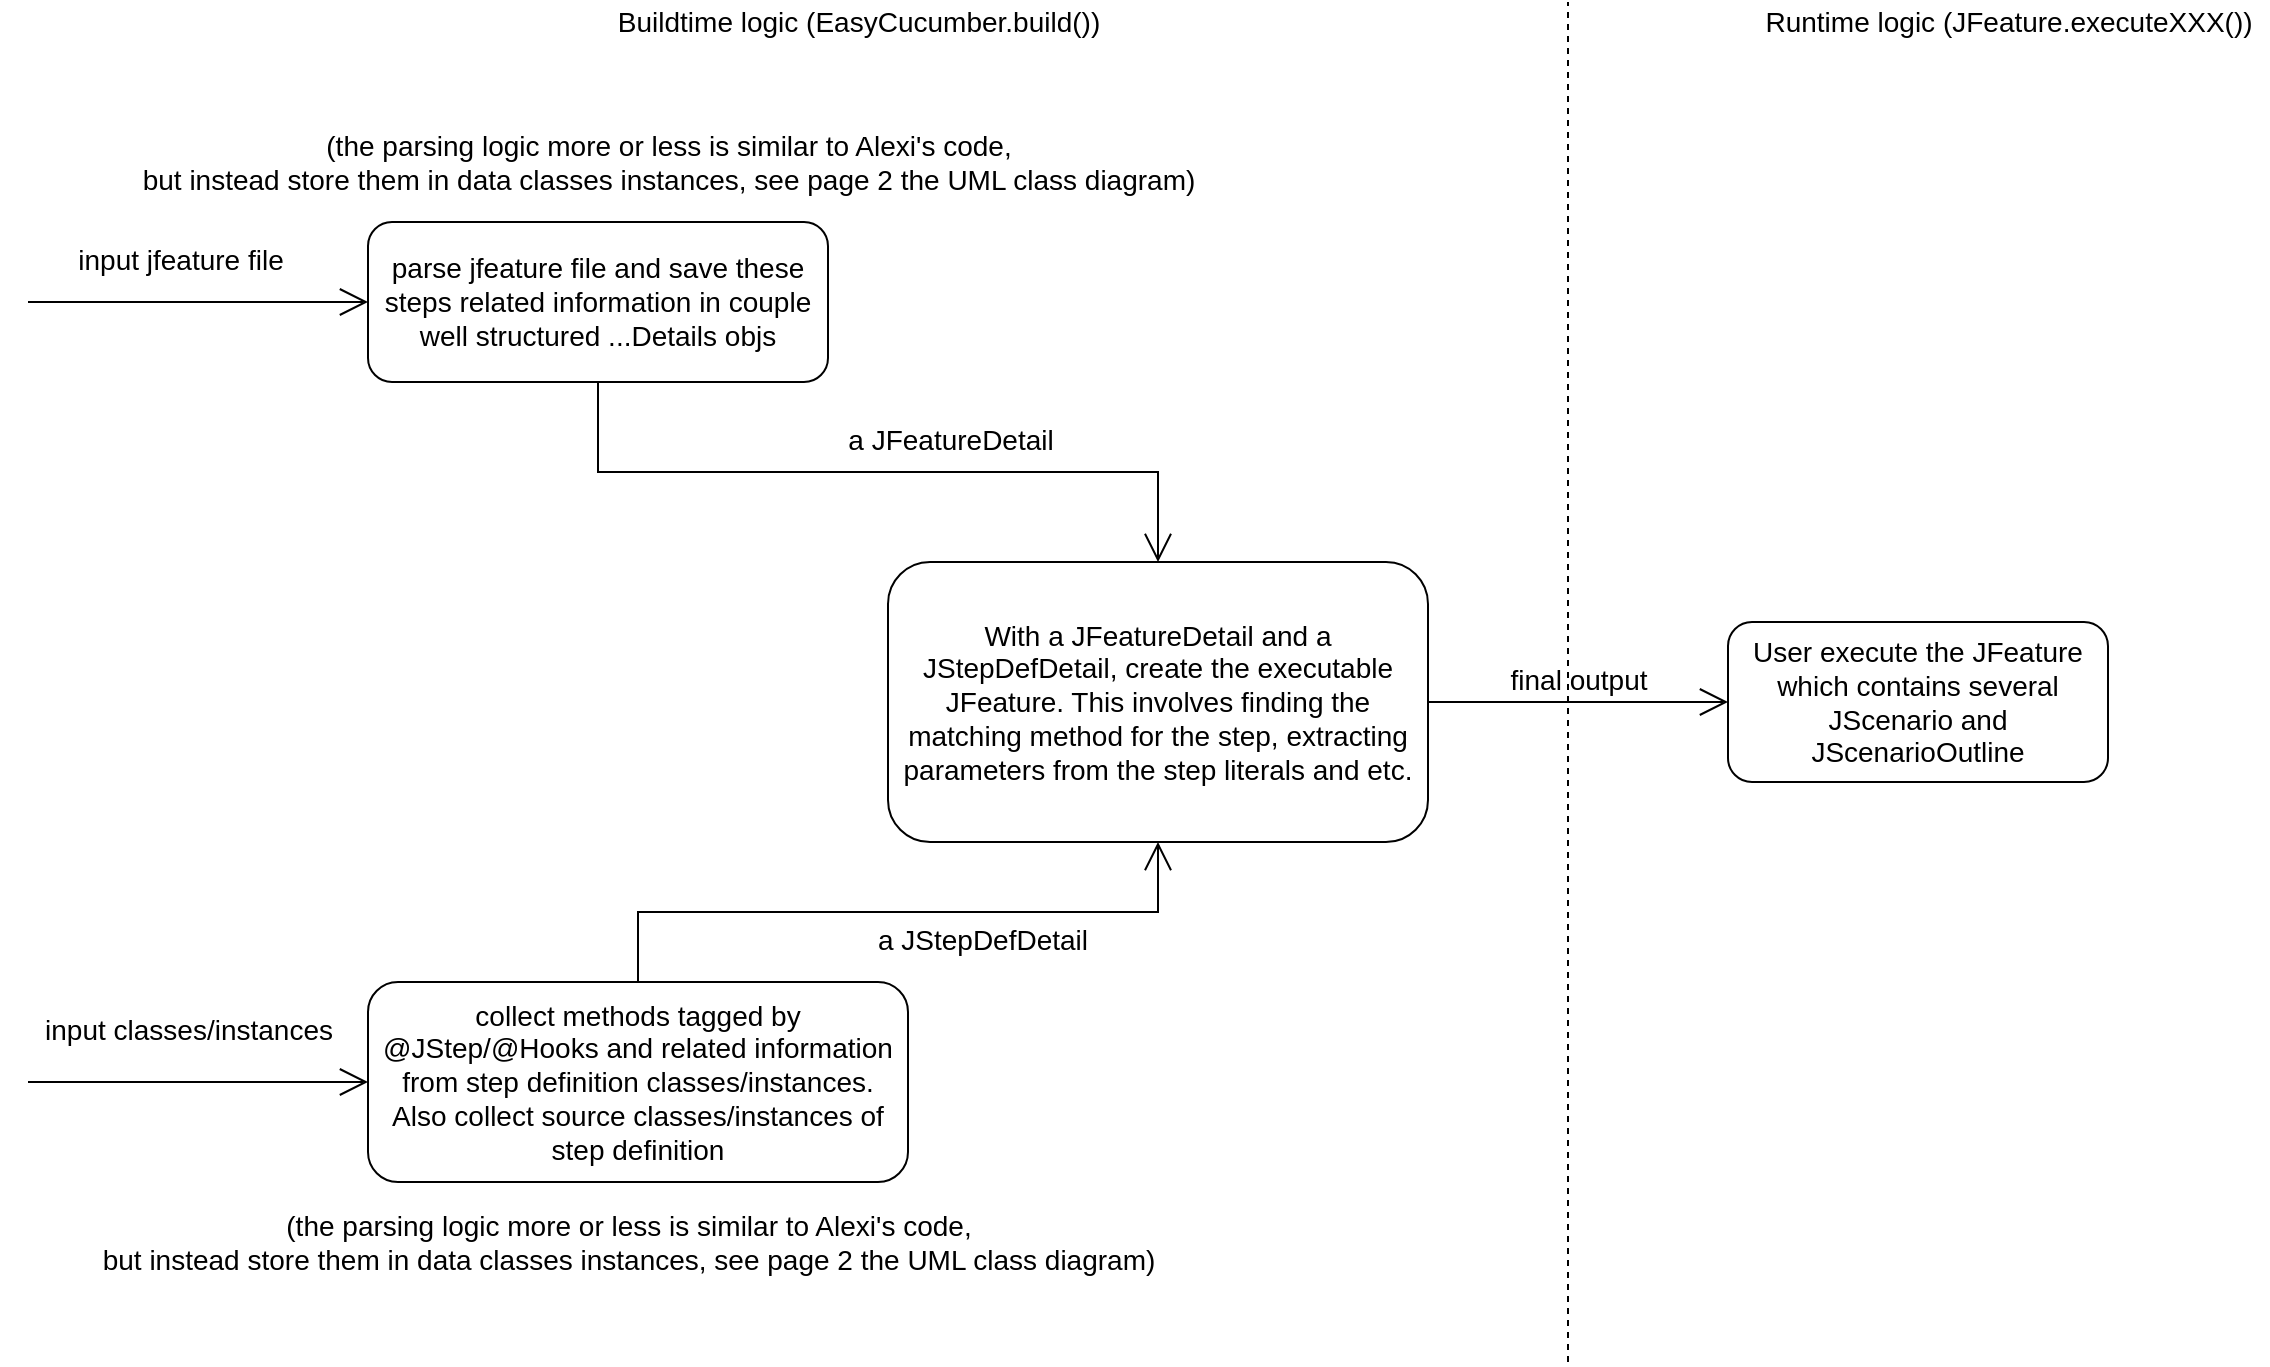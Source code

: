 <mxfile version="20.5.1" type="device" pages="3"><diagram id="XZTmqhsSidT4fcL47a7t" name="Overall Flow"><mxGraphModel dx="1365" dy="819" grid="1" gridSize="10" guides="1" tooltips="1" connect="1" arrows="1" fold="1" page="1" pageScale="1" pageWidth="1100" pageHeight="850" math="0" shadow="0"><root><mxCell id="0"/><mxCell id="1" parent="0"/><mxCell id="sjS-n9B35-yxYgUOXuyF-13" value="input jfeature file" style="edgeStyle=elbowEdgeStyle;html=1;elbow=horizontal;startArrow=open;rounded=0;endArrow=none;verticalAlign=bottom;startSize=12;fontSize=14;" parent="1" source="7HDm_3yFGlajeXFn7TkZ-11" edge="1"><mxGeometry x="0.111" y="-10" relative="1" as="geometry"><mxPoint x="20" y="170" as="targetPoint"/><mxPoint x="190" y="290" as="sourcePoint"/><mxPoint as="offset"/></mxGeometry></mxCell><mxCell id="sjS-n9B35-yxYgUOXuyF-14" value="a JFeatureDetail" style="edgeStyle=elbowEdgeStyle;html=1;elbow=vertical;endArrow=open;rounded=0;verticalAlign=bottom;endSize=12;fontSize=14;" parent="1" source="7HDm_3yFGlajeXFn7TkZ-11" target="7HDm_3yFGlajeXFn7TkZ-9" edge="1"><mxGeometry x="0.191" y="5" relative="1" as="geometry"><mxPoint x="575" y="350" as="targetPoint"/><mxPoint x="380" y="290" as="sourcePoint"/><mxPoint as="offset"/></mxGeometry></mxCell><mxCell id="7HDm_3yFGlajeXFn7TkZ-2" value="input classes/instances" style="edgeStyle=elbowEdgeStyle;html=1;elbow=horizontal;startArrow=open;rounded=0;endArrow=none;verticalAlign=bottom;startSize=12;fontSize=14;" parent="1" source="7HDm_3yFGlajeXFn7TkZ-10" edge="1"><mxGeometry x="0.059" y="-15" relative="1" as="geometry"><mxPoint x="20" y="560" as="targetPoint"/><mxPoint as="offset"/><mxPoint x="240" y="500" as="sourcePoint"/></mxGeometry></mxCell><mxCell id="7HDm_3yFGlajeXFn7TkZ-3" value="a JStepDefDetail" style="edgeStyle=elbowEdgeStyle;html=1;elbow=vertical;endArrow=open;rounded=0;verticalAlign=bottom;endSize=12;fontSize=14;" parent="1" source="7HDm_3yFGlajeXFn7TkZ-10" target="7HDm_3yFGlajeXFn7TkZ-9" edge="1"><mxGeometry x="0.25" y="-25" relative="1" as="geometry"><mxPoint x="575" y="450" as="targetPoint"/><mxPoint x="430" y="500" as="sourcePoint"/><mxPoint as="offset"/></mxGeometry></mxCell><mxCell id="7HDm_3yFGlajeXFn7TkZ-7" value="final output" style="edgeStyle=elbowEdgeStyle;html=1;elbow=vertical;endArrow=open;rounded=0;verticalAlign=bottom;endSize=12;fontSize=14;exitX=1;exitY=0.5;exitDx=0;exitDy=0;" parent="1" source="7HDm_3yFGlajeXFn7TkZ-9" target="7HDm_3yFGlajeXFn7TkZ-8" edge="1"><mxGeometry relative="1" as="geometry"><mxPoint x="870" y="405" as="targetPoint"/><mxPoint x="740" y="400" as="sourcePoint"/></mxGeometry></mxCell><mxCell id="7HDm_3yFGlajeXFn7TkZ-8" value="User execute the JFeature which contains several JScenario and JScenarioOutline" style="shape=rect;html=1;rounded=1;whiteSpace=wrap;align=center;fontSize=14;" parent="1" vertex="1"><mxGeometry x="870" y="330" width="190" height="80" as="geometry"/></mxCell><mxCell id="7HDm_3yFGlajeXFn7TkZ-9" value="With&amp;nbsp;&lt;span&gt;a JFeatureDetail&amp;nbsp;&lt;/span&gt;and a JStepDefDetail, create the executable JFeature. This involves finding the matching method for the step, extracting parameters from the step literals and etc." style="shape=rect;html=1;rounded=1;whiteSpace=wrap;align=center;fontSize=14;" parent="1" vertex="1"><mxGeometry x="450" y="300" width="270" height="140" as="geometry"/></mxCell><mxCell id="7HDm_3yFGlajeXFn7TkZ-10" value="collect methods tagged by @JStep/@Hooks and related information from step definition classes/instances.&lt;br&gt;Also collect source classes/instances of step definition" style="shape=rect;html=1;rounded=1;whiteSpace=wrap;align=center;fontSize=14;" parent="1" vertex="1"><mxGeometry x="190" y="510" width="270" height="100" as="geometry"/></mxCell><mxCell id="7HDm_3yFGlajeXFn7TkZ-11" value="parse jfeature file and save these steps related information in couple well structured ...Details objs" style="shape=rect;html=1;rounded=1;whiteSpace=wrap;align=center;fontSize=14;" parent="1" vertex="1"><mxGeometry x="190" y="130" width="230" height="80" as="geometry"/></mxCell><mxCell id="JIP0lpjrAdv9Ra7_uTt8-2" value="" style="endArrow=none;dashed=1;html=1;rounded=0;fontSize=14;" parent="1" edge="1"><mxGeometry width="50" height="50" relative="1" as="geometry"><mxPoint x="790" y="700" as="sourcePoint"/><mxPoint x="790" y="20" as="targetPoint"/></mxGeometry></mxCell><mxCell id="JIP0lpjrAdv9Ra7_uTt8-3" value="Buildtime logic (EasyCucumber.build())" style="text;html=1;align=center;verticalAlign=middle;resizable=0;points=[];autosize=1;strokeColor=none;fillColor=none;fontSize=14;" parent="1" vertex="1"><mxGeometry x="305" y="20" width="260" height="20" as="geometry"/></mxCell><mxCell id="JIP0lpjrAdv9Ra7_uTt8-4" value="Runtime logic (JFeature.executeXXX())" style="text;html=1;align=center;verticalAlign=middle;resizable=0;points=[];autosize=1;strokeColor=none;fillColor=none;fontSize=14;" parent="1" vertex="1"><mxGeometry x="880" y="20" width="260" height="20" as="geometry"/></mxCell><mxCell id="M1UPOMJ5BZzUDJZbZPFO-1" value="(the parsing logic more or less is similar to Alexi's code, &lt;br&gt;but instead store them in data classes instances, see page 2 the UML class diagram)" style="text;html=1;align=center;verticalAlign=middle;resizable=0;points=[];autosize=1;strokeColor=none;fillColor=none;fontSize=14;" parent="1" vertex="1"><mxGeometry x="70" y="80" width="540" height="40" as="geometry"/></mxCell><mxCell id="M1UPOMJ5BZzUDJZbZPFO-2" value="(the parsing logic more or less is similar to Alexi's code, &lt;br&gt;but instead store them in data classes instances, see page 2 the UML class diagram)" style="text;html=1;align=center;verticalAlign=middle;resizable=0;points=[];autosize=1;strokeColor=none;fillColor=none;fontSize=14;" parent="1" vertex="1"><mxGeometry x="50" y="620" width="540" height="40" as="geometry"/></mxCell></root></mxGraphModel></diagram><diagram name="UML Class Diagram" id="929967ad-93f9-6ef4-fab6-5d389245f69c"><mxGraphModel dx="1365" dy="819" grid="1" gridSize="10" guides="1" tooltips="1" connect="1" arrows="1" fold="1" page="1" pageScale="1.5" pageWidth="1169" pageHeight="826" background="none" math="0" shadow="0"><root><mxCell id="0" style=";html=1;"/><mxCell id="1" style=";html=1;" parent="0"/><mxCell id="siLybOBEUU1NM1Dc4eDs-2" value="" style="html=1;dropTarget=0;fontSize=14;fillColor=none;" parent="1" vertex="1"><mxGeometry x="20" y="41" width="1350" height="939" as="geometry"/></mxCell><mxCell id="siLybOBEUU1NM1Dc4eDs-3" value="" style="shape=module;jettyWidth=8;jettyHeight=4;fontSize=14;" parent="siLybOBEUU1NM1Dc4eDs-2" vertex="1"><mxGeometry x="1" width="20" height="20" relative="1" as="geometry"><mxPoint x="-27" y="7" as="offset"/></mxGeometry></mxCell><mxCell id="siLybOBEUU1NM1Dc4eDs-5" value="" style="html=1;dropTarget=0;fontSize=14;fillColor=none;" parent="1" vertex="1"><mxGeometry x="20" y="1060" width="1350" height="1120" as="geometry"/></mxCell><mxCell id="siLybOBEUU1NM1Dc4eDs-6" value="" style="shape=module;jettyWidth=8;jettyHeight=4;fontSize=14;" parent="siLybOBEUU1NM1Dc4eDs-5" vertex="1"><mxGeometry x="1" width="20" height="20" relative="1" as="geometry"><mxPoint x="-27" y="7" as="offset"/></mxGeometry></mxCell><mxCell id="_W_DsquaBqsfkgBV494g-3" value="" style="html=1;dropTarget=0;fontSize=14;fillColor=none;" parent="1" vertex="1"><mxGeometry x="1430" y="690" width="990" height="570" as="geometry"/></mxCell><mxCell id="_W_DsquaBqsfkgBV494g-4" value="" style="shape=module;jettyWidth=8;jettyHeight=4;fontSize=14;" parent="_W_DsquaBqsfkgBV494g-3" vertex="1"><mxGeometry x="1" width="20" height="20" relative="1" as="geometry"><mxPoint x="-27" y="7" as="offset"/></mxGeometry></mxCell><mxCell id="sR5fuztAtTY3QZYFWuLl-10" style="edgeStyle=orthogonalEdgeStyle;rounded=0;orthogonalLoop=1;jettySize=auto;html=1;fontSize=14;" parent="1" source="sR5fuztAtTY3QZYFWuLl-6" target="sR5fuztAtTY3QZYFWuLl-12" edge="1"><mxGeometry relative="1" as="geometry"><mxPoint x="450" y="146" as="targetPoint"/></mxGeometry></mxCell><mxCell id="sR5fuztAtTY3QZYFWuLl-11" value="1..*" style="edgeLabel;html=1;align=center;verticalAlign=middle;resizable=0;points=[];fontSize=14;" parent="sR5fuztAtTY3QZYFWuLl-10" connectable="0" vertex="1"><mxGeometry x="0.654" y="1" relative="1" as="geometry"><mxPoint x="-41" y="-10" as="offset"/></mxGeometry></mxCell><mxCell id="sR5fuztAtTY3QZYFWuLl-28" style="edgeStyle=orthogonalEdgeStyle;rounded=0;orthogonalLoop=1;jettySize=auto;html=1;fontSize=14;" parent="1" source="sR5fuztAtTY3QZYFWuLl-6" target="sR5fuztAtTY3QZYFWuLl-22" edge="1"><mxGeometry relative="1" as="geometry"/></mxCell><mxCell id="sR5fuztAtTY3QZYFWuLl-29" value="1..*" style="edgeLabel;html=1;align=center;verticalAlign=middle;resizable=0;points=[];fontSize=14;" parent="sR5fuztAtTY3QZYFWuLl-28" connectable="0" vertex="1"><mxGeometry x="0.339" y="-2" relative="1" as="geometry"><mxPoint x="7" y="29" as="offset"/></mxGeometry></mxCell><mxCell id="sR5fuztAtTY3QZYFWuLl-6" value="JFeatureDetail" style="swimlane;fontStyle=0;childLayout=stackLayout;horizontal=1;startSize=26;fillColor=none;horizontalStack=0;resizeParent=1;resizeParentMax=0;resizeLast=0;collapsible=1;marginBottom=0;fontSize=14;" parent="1" vertex="1"><mxGeometry x="90" y="70" width="280" height="170" as="geometry"/></mxCell><mxCell id="sR5fuztAtTY3QZYFWuLl-16" value="+ title: String" style="text;strokeColor=none;fillColor=none;align=left;verticalAlign=top;spacingLeft=4;spacingRight=4;overflow=hidden;rotatable=0;points=[[0,0.5],[1,0.5]];portConstraint=eastwest;fontSize=14;" parent="sR5fuztAtTY3QZYFWuLl-6" vertex="1"><mxGeometry y="26" width="280" height="26" as="geometry"/></mxCell><mxCell id="sR5fuztAtTY3QZYFWuLl-17" value="+ tags: List&lt;String&gt;" style="text;strokeColor=none;fillColor=none;align=left;verticalAlign=top;spacingLeft=4;spacingRight=4;overflow=hidden;rotatable=0;points=[[0,0.5],[1,0.5]];portConstraint=eastwest;fontSize=14;" parent="sR5fuztAtTY3QZYFWuLl-6" vertex="1"><mxGeometry y="52" width="280" height="26" as="geometry"/></mxCell><mxCell id="-OqTSoezhylnxOobH5Nx-2" value="+ scenarioOrders: List&lt;Int&gt;" style="text;strokeColor=none;fillColor=none;align=left;verticalAlign=top;spacingLeft=4;spacingRight=4;overflow=hidden;rotatable=0;points=[[0,0.5],[1,0.5]];portConstraint=eastwest;fontSize=14;" parent="sR5fuztAtTY3QZYFWuLl-6" vertex="1"><mxGeometry y="78" width="280" height="26" as="geometry"/></mxCell><mxCell id="-OqTSoezhylnxOobH5Nx-1" value="+ scenarioOutlineOrders: List&lt;Int&gt;&#10;(these two order lists help remember &#10;which scenario or outline goes first)" style="text;strokeColor=none;fillColor=none;align=left;verticalAlign=top;spacingLeft=4;spacingRight=4;overflow=hidden;rotatable=0;points=[[0,0.5],[1,0.5]];portConstraint=eastwest;fontSize=14;" parent="sR5fuztAtTY3QZYFWuLl-6" vertex="1"><mxGeometry y="104" width="280" height="66" as="geometry"/></mxCell><mxCell id="vcQmQjNFYbKj1KRwqDo2-39" style="edgeStyle=orthogonalEdgeStyle;rounded=0;orthogonalLoop=1;jettySize=auto;html=1;fontSize=14;startArrow=none;startFill=0;endArrow=classic;endFill=1;" parent="1" source="sR5fuztAtTY3QZYFWuLl-12" target="vcQmQjNFYbKj1KRwqDo2-21" edge="1"><mxGeometry relative="1" as="geometry"/></mxCell><mxCell id="vcQmQjNFYbKj1KRwqDo2-40" value="1..*" style="edgeLabel;html=1;align=center;verticalAlign=middle;resizable=0;points=[];fontSize=14;" parent="vcQmQjNFYbKj1KRwqDo2-39" connectable="0" vertex="1"><mxGeometry x="0.284" y="1" relative="1" as="geometry"><mxPoint x="-4" y="-16" as="offset"/></mxGeometry></mxCell><mxCell id="sR5fuztAtTY3QZYFWuLl-12" value="JScenarioDetail" style="swimlane;fontStyle=0;childLayout=stackLayout;horizontal=1;startSize=26;fillColor=none;horizontalStack=0;resizeParent=1;resizeParentMax=0;resizeLast=0;collapsible=1;marginBottom=0;fontSize=14;" parent="1" vertex="1"><mxGeometry x="490" y="91" width="230" height="78" as="geometry"/></mxCell><mxCell id="sR5fuztAtTY3QZYFWuLl-13" value="+ title: String" style="text;strokeColor=none;fillColor=none;align=left;verticalAlign=top;spacingLeft=4;spacingRight=4;overflow=hidden;rotatable=0;points=[[0,0.5],[1,0.5]];portConstraint=eastwest;fontSize=14;" parent="sR5fuztAtTY3QZYFWuLl-12" vertex="1"><mxGeometry y="26" width="230" height="26" as="geometry"/></mxCell><mxCell id="ivuC6BEx9TsKBJKYuj1_-1" value="+ tags: List&lt;String&gt;" style="text;strokeColor=none;fillColor=none;align=left;verticalAlign=top;spacingLeft=4;spacingRight=4;overflow=hidden;rotatable=0;points=[[0,0.5],[1,0.5]];portConstraint=eastwest;fontSize=14;" parent="sR5fuztAtTY3QZYFWuLl-12" vertex="1"><mxGeometry y="52" width="230" height="26" as="geometry"/></mxCell><mxCell id="sR5fuztAtTY3QZYFWuLl-18" value="JExamples&lt;br&gt;(May not needed)&lt;br style=&quot;font-size: 14px;&quot;&gt;(simply a 2D table with titles&lt;br style=&quot;font-size: 14px;&quot;&gt;and some convience functions)" style="html=1;fontSize=14;" parent="1" vertex="1"><mxGeometry x="1060" y="100" width="200" height="80" as="geometry"/></mxCell><mxCell id="sR5fuztAtTY3QZYFWuLl-22" value="JScenarioOutlineDetail" style="swimlane;fontStyle=0;childLayout=stackLayout;horizontal=1;startSize=26;fillColor=none;horizontalStack=0;resizeParent=1;resizeParentMax=0;resizeLast=0;collapsible=1;marginBottom=0;fontSize=14;" parent="1" vertex="1"><mxGeometry x="240" y="340" width="300" height="78" as="geometry"><mxRectangle x="240" y="300" width="170" height="26" as="alternateBounds"/></mxGeometry></mxCell><mxCell id="sR5fuztAtTY3QZYFWuLl-27" value="+ title: String" style="text;strokeColor=none;fillColor=none;align=left;verticalAlign=top;spacingLeft=4;spacingRight=4;overflow=hidden;rotatable=0;points=[[0,0.5],[1,0.5]];portConstraint=eastwest;fontSize=14;" parent="sR5fuztAtTY3QZYFWuLl-22" vertex="1"><mxGeometry y="26" width="300" height="26" as="geometry"/></mxCell><mxCell id="ivuC6BEx9TsKBJKYuj1_-5" value="+ tags: List&lt;String&gt;" style="text;strokeColor=none;fillColor=none;align=left;verticalAlign=top;spacingLeft=4;spacingRight=4;overflow=hidden;rotatable=0;points=[[0,0.5],[1,0.5]];portConstraint=eastwest;fontSize=14;" parent="sR5fuztAtTY3QZYFWuLl-22" vertex="1"><mxGeometry y="52" width="300" height="26" as="geometry"/></mxCell><mxCell id="sR5fuztAtTY3QZYFWuLl-30" style="edgeStyle=orthogonalEdgeStyle;rounded=0;orthogonalLoop=1;jettySize=auto;html=1;fontSize=14;" parent="1" source="sR5fuztAtTY3QZYFWuLl-27" target="sR5fuztAtTY3QZYFWuLl-12" edge="1"><mxGeometry relative="1" as="geometry"/></mxCell><mxCell id="sR5fuztAtTY3QZYFWuLl-31" value="1..*" style="edgeLabel;html=1;align=center;verticalAlign=middle;resizable=0;points=[];fontSize=14;" parent="sR5fuztAtTY3QZYFWuLl-30" connectable="0" vertex="1"><mxGeometry x="0.622" y="-1" relative="1" as="geometry"><mxPoint x="14" y="-5" as="offset"/></mxGeometry></mxCell><mxCell id="vcQmQjNFYbKj1KRwqDo2-41" style="edgeStyle=orthogonalEdgeStyle;rounded=0;orthogonalLoop=1;jettySize=auto;html=1;fontSize=14;startArrow=none;startFill=0;endArrow=classic;endFill=1;" parent="1" source="TBeYfV_hiMUtZMuU-4zD-1" target="fe9_nct0JMd9n4NnYjBM-1" edge="1"><mxGeometry relative="1" as="geometry"><mxPoint x="627" y="710" as="targetPoint"/></mxGeometry></mxCell><mxCell id="vcQmQjNFYbKj1KRwqDo2-42" value="1..1" style="edgeLabel;html=1;align=center;verticalAlign=middle;resizable=0;points=[];fontSize=14;" parent="vcQmQjNFYbKj1KRwqDo2-41" connectable="0" vertex="1"><mxGeometry x="0.274" y="1" relative="1" as="geometry"><mxPoint x="36" y="-12" as="offset"/></mxGeometry></mxCell><mxCell id="TBeYfV_hiMUtZMuU-4zD-1" value="JStepDefMethodDetail" style="swimlane;fontStyle=0;childLayout=stackLayout;horizontal=1;startSize=26;fillColor=none;horizontalStack=0;resizeParent=1;resizeParentMax=0;resizeLast=0;collapsible=1;marginBottom=0;fontSize=14;" parent="1" vertex="1"><mxGeometry x="60" y="605" width="300" height="70" as="geometry"><mxRectangle x="90" y="530" width="170" height="26" as="alternateBounds"/></mxGeometry></mxCell><mxCell id="TBeYfV_hiMUtZMuU-4zD-2" value="+ method: Method  &#10;(the actual Method class from Java reflection)" style="text;strokeColor=none;fillColor=none;align=left;verticalAlign=top;spacingLeft=4;spacingRight=4;overflow=hidden;rotatable=0;points=[[0,0.5],[1,0.5]];portConstraint=eastwest;fontSize=14;" parent="TBeYfV_hiMUtZMuU-4zD-1" vertex="1"><mxGeometry y="26" width="300" height="44" as="geometry"/></mxCell><mxCell id="TBeYfV_hiMUtZMuU-4zD-9" value="@JStep" style="swimlane;fontStyle=0;childLayout=stackLayout;horizontal=1;startSize=26;fillColor=none;horizontalStack=0;resizeParent=1;resizeParentMax=0;resizeLast=0;collapsible=1;marginBottom=0;fontSize=14;" parent="1" vertex="1"><mxGeometry x="820" y="410" width="200" height="78" as="geometry"><mxRectangle x="850" y="560" width="80" height="26" as="alternateBounds"/></mxGeometry></mxCell><mxCell id="TBeYfV_hiMUtZMuU-4zD-10" value="+ keyword: JStepKeyword" style="text;strokeColor=none;fillColor=none;align=left;verticalAlign=top;spacingLeft=4;spacingRight=4;overflow=hidden;rotatable=0;points=[[0,0.5],[1,0.5]];portConstraint=eastwest;fontSize=14;" parent="TBeYfV_hiMUtZMuU-4zD-9" vertex="1"><mxGeometry y="26" width="200" height="26" as="geometry"/></mxCell><mxCell id="TBeYfV_hiMUtZMuU-4zD-11" value="+ value: String" style="text;strokeColor=none;fillColor=none;align=left;verticalAlign=top;spacingLeft=4;spacingRight=4;overflow=hidden;rotatable=0;points=[[0,0.5],[1,0.5]];portConstraint=eastwest;fontSize=14;" parent="TBeYfV_hiMUtZMuU-4zD-9" vertex="1"><mxGeometry y="52" width="200" height="26" as="geometry"/></mxCell><mxCell id="TBeYfV_hiMUtZMuU-4zD-13" value="enum JStepKeyword" style="swimlane;fontStyle=0;childLayout=stackLayout;horizontal=1;startSize=26;fillColor=none;horizontalStack=0;resizeParent=1;resizeParentMax=0;resizeLast=0;collapsible=1;marginBottom=0;fontSize=14;" parent="1" vertex="1"><mxGeometry x="1130" y="410" width="190" height="190" as="geometry"/></mxCell><mxCell id="1Yoi8ZDx9mWTfHsJpBup-15" value="+ keyword: String" style="text;strokeColor=none;fillColor=none;align=left;verticalAlign=top;spacingLeft=4;spacingRight=4;overflow=hidden;rotatable=0;points=[[0,0.5],[1,0.5]];portConstraint=eastwest;fontSize=14;" vertex="1" parent="TBeYfV_hiMUtZMuU-4zD-13"><mxGeometry y="26" width="190" height="26" as="geometry"/></mxCell><mxCell id="1Yoi8ZDx9mWTfHsJpBup-13" value="" style="line;strokeWidth=1;fillColor=none;align=left;verticalAlign=middle;spacingTop=-1;spacingLeft=3;spacingRight=3;rotatable=0;labelPosition=right;points=[];portConstraint=eastwest;strokeColor=inherit;fontSize=14;" vertex="1" parent="TBeYfV_hiMUtZMuU-4zD-13"><mxGeometry y="52" width="190" height="8" as="geometry"/></mxCell><mxCell id="TBeYfV_hiMUtZMuU-4zD-14" value="Given(&quot;Given&quot;)" style="text;strokeColor=none;fillColor=none;align=left;verticalAlign=top;spacingLeft=4;spacingRight=4;overflow=hidden;rotatable=0;points=[[0,0.5],[1,0.5]];portConstraint=eastwest;fontSize=14;" parent="TBeYfV_hiMUtZMuU-4zD-13" vertex="1"><mxGeometry y="60" width="190" height="26" as="geometry"/></mxCell><mxCell id="TBeYfV_hiMUtZMuU-4zD-15" value="When(&quot;When&quot;)" style="text;strokeColor=none;fillColor=none;align=left;verticalAlign=top;spacingLeft=4;spacingRight=4;overflow=hidden;rotatable=0;points=[[0,0.5],[1,0.5]];portConstraint=eastwest;fontSize=14;" parent="TBeYfV_hiMUtZMuU-4zD-13" vertex="1"><mxGeometry y="86" width="190" height="26" as="geometry"/></mxCell><mxCell id="TBeYfV_hiMUtZMuU-4zD-16" value="Then(&quot;Then&quot;)" style="text;strokeColor=none;fillColor=none;align=left;verticalAlign=top;spacingLeft=4;spacingRight=4;overflow=hidden;rotatable=0;points=[[0,0.5],[1,0.5]];portConstraint=eastwest;fontSize=14;" parent="TBeYfV_hiMUtZMuU-4zD-13" vertex="1"><mxGeometry y="112" width="190" height="26" as="geometry"/></mxCell><mxCell id="TBeYfV_hiMUtZMuU-4zD-18" value="And(&quot;And&quot;)" style="text;strokeColor=none;fillColor=none;align=left;verticalAlign=top;spacingLeft=4;spacingRight=4;overflow=hidden;rotatable=0;points=[[0,0.5],[1,0.5]];portConstraint=eastwest;fontSize=14;" parent="TBeYfV_hiMUtZMuU-4zD-13" vertex="1"><mxGeometry y="138" width="190" height="26" as="geometry"/></mxCell><mxCell id="TBeYfV_hiMUtZMuU-4zD-17" value="But(&quot;But&quot;)" style="text;strokeColor=none;fillColor=none;align=left;verticalAlign=top;spacingLeft=4;spacingRight=4;overflow=hidden;rotatable=0;points=[[0,0.5],[1,0.5]];portConstraint=eastwest;fontSize=14;" parent="TBeYfV_hiMUtZMuU-4zD-13" vertex="1"><mxGeometry y="164" width="190" height="26" as="geometry"/></mxCell><mxCell id="vcQmQjNFYbKj1KRwqDo2-9" value="StepDefMethodExecution" style="swimlane;fontStyle=1;align=center;verticalAlign=top;childLayout=stackLayout;horizontal=1;startSize=26;horizontalStack=0;resizeParent=1;resizeParentMax=0;resizeLast=0;collapsible=1;marginBottom=0;fontSize=14;" parent="1" vertex="1"><mxGeometry x="800.01" y="1645" width="310" height="154" as="geometry"/></mxCell><mxCell id="vcQmQjNFYbKj1KRwqDo2-13" value="+ method: Method  &#10;(the actual Method class from Java reflection)" style="text;strokeColor=none;fillColor=none;align=left;verticalAlign=top;spacingLeft=4;spacingRight=4;overflow=hidden;rotatable=0;points=[[0,0.5],[1,0.5]];portConstraint=eastwest;fontSize=14;" parent="vcQmQjNFYbKj1KRwqDo2-9" vertex="1"><mxGeometry y="26" width="310" height="44" as="geometry"/></mxCell><mxCell id="vcQmQjNFYbKj1KRwqDo2-14" value="+ instance: Object" style="text;strokeColor=none;fillColor=none;align=left;verticalAlign=top;spacingLeft=4;spacingRight=4;overflow=hidden;rotatable=0;points=[[0,0.5],[1,0.5]];portConstraint=eastwest;fontSize=14;" parent="vcQmQjNFYbKj1KRwqDo2-9" vertex="1"><mxGeometry y="70" width="310" height="25" as="geometry"/></mxCell><mxCell id="vcQmQjNFYbKj1KRwqDo2-15" value="+ param: List&lt;Object&gt;" style="text;strokeColor=none;fillColor=none;align=left;verticalAlign=top;spacingLeft=4;spacingRight=4;overflow=hidden;rotatable=0;points=[[0,0.5],[1,0.5]];portConstraint=eastwest;fontSize=14;" parent="vcQmQjNFYbKj1KRwqDo2-9" vertex="1"><mxGeometry y="95" width="310" height="25" as="geometry"/></mxCell><mxCell id="vcQmQjNFYbKj1KRwqDo2-11" value="" style="line;strokeWidth=1;fillColor=none;align=left;verticalAlign=middle;spacingTop=-1;spacingLeft=3;spacingRight=3;rotatable=0;labelPosition=right;points=[];portConstraint=eastwest;fontSize=14;" parent="vcQmQjNFYbKj1KRwqDo2-9" vertex="1"><mxGeometry y="120" width="310" height="8" as="geometry"/></mxCell><mxCell id="vcQmQjNFYbKj1KRwqDo2-12" value="+ execute(): void" style="text;strokeColor=none;fillColor=none;align=left;verticalAlign=top;spacingLeft=4;spacingRight=4;overflow=hidden;rotatable=0;points=[[0,0.5],[1,0.5]];portConstraint=eastwest;fontSize=14;" parent="vcQmQjNFYbKj1KRwqDo2-9" vertex="1"><mxGeometry y="128" width="310" height="26" as="geometry"/></mxCell><mxCell id="vcQmQjNFYbKj1KRwqDo2-37" style="edgeStyle=orthogonalEdgeStyle;rounded=0;orthogonalLoop=1;jettySize=auto;html=1;fontSize=14;startArrow=none;startFill=0;endArrow=classic;endFill=1;" parent="1" source="YOx6pEqo87FScYYLUbgW-18" target="vcQmQjNFYbKj1KRwqDo2-9" edge="1"><mxGeometry relative="1" as="geometry"><mxPoint x="925" y="1392" as="sourcePoint"/></mxGeometry></mxCell><mxCell id="vcQmQjNFYbKj1KRwqDo2-38" value="1..*" style="edgeLabel;html=1;align=center;verticalAlign=middle;resizable=0;points=[];fontSize=14;" parent="vcQmQjNFYbKj1KRwqDo2-37" connectable="0" vertex="1"><mxGeometry x="0.306" y="3" relative="1" as="geometry"><mxPoint x="-1" y="-14" as="offset"/></mxGeometry></mxCell><mxCell id="vcQmQjNFYbKj1KRwqDo2-25" style="edgeStyle=orthogonalEdgeStyle;rounded=0;orthogonalLoop=1;jettySize=auto;html=1;fontSize=14;startArrow=block;startFill=0;endArrow=none;endFill=0;" parent="1" source="vcQmQjNFYbKj1KRwqDo2-21" target="vcQmQjNFYbKj1KRwqDo2-26" edge="1"><mxGeometry relative="1" as="geometry"><mxPoint x="880" y="210" as="targetPoint"/></mxGeometry></mxCell><mxCell id="vcQmQjNFYbKj1KRwqDo2-21" value="AbstractJStep" style="swimlane;fontStyle=0;childLayout=stackLayout;horizontal=1;startSize=26;fillColor=none;horizontalStack=0;resizeParent=1;resizeParentMax=0;resizeLast=0;collapsible=1;marginBottom=0;fontSize=14;" parent="1" vertex="1"><mxGeometry x="820" y="91" width="140" height="52" as="geometry"/></mxCell><mxCell id="vcQmQjNFYbKj1KRwqDo2-22" value="+ step: String" style="text;strokeColor=none;fillColor=none;align=left;verticalAlign=top;spacingLeft=4;spacingRight=4;overflow=hidden;rotatable=0;points=[[0,0.5],[1,0.5]];portConstraint=eastwest;fontSize=14;" parent="vcQmQjNFYbKj1KRwqDo2-21" vertex="1"><mxGeometry y="26" width="140" height="26" as="geometry"/></mxCell><mxCell id="vcQmQjNFYbKj1KRwqDo2-26" value="(5 subclasses)&lt;br&gt;Given ... But" style="html=1;fontSize=14;" parent="1" vertex="1"><mxGeometry x="835" y="210" width="110" height="50" as="geometry"/></mxCell><mxCell id="vcQmQjNFYbKj1KRwqDo2-28" style="edgeStyle=orthogonalEdgeStyle;rounded=0;orthogonalLoop=1;jettySize=auto;html=1;fontSize=14;startArrow=none;startFill=0;endArrow=classic;endFill=1;" parent="1" source="TBeYfV_hiMUtZMuU-4zD-10" target="TBeYfV_hiMUtZMuU-4zD-13" edge="1"><mxGeometry relative="1" as="geometry"/></mxCell><mxCell id="fe9_nct0JMd9n4NnYjBM-11" value="1..1" style="edgeLabel;html=1;align=center;verticalAlign=middle;resizable=0;points=[];fontSize=14;" parent="vcQmQjNFYbKj1KRwqDo2-28" vertex="1" connectable="0"><mxGeometry x="-0.406" y="1" relative="1" as="geometry"><mxPoint as="offset"/></mxGeometry></mxCell><mxCell id="vcQmQjNFYbKj1KRwqDo2-29" style="edgeStyle=orthogonalEdgeStyle;rounded=0;orthogonalLoop=1;jettySize=auto;html=1;fontSize=14;startArrow=block;startFill=0;endArrow=none;endFill=0;" parent="1" source="fe9_nct0JMd9n4NnYjBM-1" target="vcQmQjNFYbKj1KRwqDo2-32" edge="1"><mxGeometry relative="1" as="geometry"><mxPoint x="762" y="799" as="targetPoint"/><mxPoint x="762" y="740" as="sourcePoint"/></mxGeometry></mxCell><mxCell id="vcQmQjNFYbKj1KRwqDo2-32" value="(5 subclasses)&lt;br&gt;Given ... But" style="html=1;fontSize=14;" parent="1" vertex="1"><mxGeometry x="155" y="849" width="110" height="50" as="geometry"/></mxCell><mxCell id="YOx6pEqo87FScYYLUbgW-22" style="edgeStyle=orthogonalEdgeStyle;rounded=0;orthogonalLoop=1;jettySize=auto;html=1;fontSize=14;" parent="1" source="YOx6pEqo87FScYYLUbgW-10" target="YOx6pEqo87FScYYLUbgW-18" edge="1"><mxGeometry relative="1" as="geometry"/></mxCell><mxCell id="YOx6pEqo87FScYYLUbgW-23" value="1..*" style="edgeLabel;html=1;align=center;verticalAlign=middle;resizable=0;points=[];fontSize=14;" parent="YOx6pEqo87FScYYLUbgW-22" connectable="0" vertex="1"><mxGeometry x="0.725" y="-1" relative="1" as="geometry"><mxPoint y="-14" as="offset"/></mxGeometry></mxCell><mxCell id="YOx6pEqo87FScYYLUbgW-24" style="edgeStyle=orthogonalEdgeStyle;rounded=0;orthogonalLoop=1;jettySize=auto;html=1;fontSize=14;" parent="1" source="YOx6pEqo87FScYYLUbgW-10" target="YOx6pEqo87FScYYLUbgW-14" edge="1"><mxGeometry relative="1" as="geometry"/></mxCell><mxCell id="YOx6pEqo87FScYYLUbgW-25" value="1..*" style="edgeLabel;html=1;align=center;verticalAlign=middle;resizable=0;points=[];fontSize=14;" parent="YOx6pEqo87FScYYLUbgW-24" connectable="0" vertex="1"><mxGeometry x="0.723" y="2" relative="1" as="geometry"><mxPoint x="-2" y="-18" as="offset"/></mxGeometry></mxCell><mxCell id="5DYWUEAN1dc4Tgn7GXRb-8" style="edgeStyle=orthogonalEdgeStyle;rounded=0;orthogonalLoop=1;jettySize=auto;html=1;entryX=0;entryY=0.5;entryDx=0;entryDy=0;exitX=0.163;exitY=1.005;exitDx=0;exitDy=0;exitPerimeter=0;" parent="1" source="ivuC6BEx9TsKBJKYuj1_-3" target="5DYWUEAN1dc4Tgn7GXRb-2" edge="1"><mxGeometry relative="1" as="geometry"/></mxCell><mxCell id="5DYWUEAN1dc4Tgn7GXRb-10" value="0..* (as feature hook)" style="edgeLabel;html=1;align=center;verticalAlign=middle;resizable=0;points=[];fontSize=14;" parent="5DYWUEAN1dc4Tgn7GXRb-8" vertex="1" connectable="0"><mxGeometry x="-0.34" y="1" relative="1" as="geometry"><mxPoint as="offset"/></mxGeometry></mxCell><mxCell id="YOx6pEqo87FScYYLUbgW-10" value="JFeature" style="swimlane;fontStyle=1;align=center;verticalAlign=top;childLayout=stackLayout;horizontal=1;startSize=26;horizontalStack=0;resizeParent=1;resizeParentMax=0;resizeLast=0;collapsible=1;marginBottom=0;fontSize=14;" parent="1" vertex="1"><mxGeometry x="90" y="1141.5" width="310" height="138" as="geometry"/></mxCell><mxCell id="YOx6pEqo87FScYYLUbgW-2" value="+ title: String" style="text;strokeColor=none;fillColor=none;align=left;verticalAlign=top;spacingLeft=4;spacingRight=4;overflow=hidden;rotatable=0;points=[[0,0.5],[1,0.5]];portConstraint=eastwest;fontSize=14;" parent="YOx6pEqo87FScYYLUbgW-10" vertex="1"><mxGeometry y="26" width="310" height="26" as="geometry"/></mxCell><mxCell id="YOx6pEqo87FScYYLUbgW-3" value="+ tags: List&lt;String&gt;" style="text;strokeColor=none;fillColor=none;align=left;verticalAlign=top;spacingLeft=4;spacingRight=4;overflow=hidden;rotatable=0;points=[[0,0.5],[1,0.5]];portConstraint=eastwest;fontSize=14;" parent="YOx6pEqo87FScYYLUbgW-10" vertex="1"><mxGeometry y="52" width="310" height="26" as="geometry"/></mxCell><mxCell id="YOx6pEqo87FScYYLUbgW-12" value="" style="line;strokeWidth=1;fillColor=none;align=left;verticalAlign=middle;spacingTop=-1;spacingLeft=3;spacingRight=3;rotatable=0;labelPosition=right;points=[];portConstraint=eastwest;fontSize=14;" parent="YOx6pEqo87FScYYLUbgW-10" vertex="1"><mxGeometry y="78" width="310" height="8" as="geometry"/></mxCell><mxCell id="YOx6pEqo87FScYYLUbgW-13" value="+ executeAll()" style="text;strokeColor=none;fillColor=none;align=left;verticalAlign=top;spacingLeft=4;spacingRight=4;overflow=hidden;rotatable=0;points=[[0,0.5],[1,0.5]];portConstraint=eastwest;fontSize=14;" parent="YOx6pEqo87FScYYLUbgW-10" vertex="1"><mxGeometry y="86" width="310" height="26" as="geometry"/></mxCell><mxCell id="ivuC6BEx9TsKBJKYuj1_-3" value="+ executeByTag(tag: BaseFilteringTag): void" style="text;strokeColor=none;fillColor=none;align=left;verticalAlign=top;spacingLeft=4;spacingRight=4;overflow=hidden;rotatable=0;points=[[0,0.5],[1,0.5]];portConstraint=eastwest;fontSize=14;" parent="YOx6pEqo87FScYYLUbgW-10" vertex="1"><mxGeometry y="112" width="310" height="26" as="geometry"/></mxCell><mxCell id="YOx6pEqo87FScYYLUbgW-26" style="edgeStyle=orthogonalEdgeStyle;rounded=0;orthogonalLoop=1;jettySize=auto;html=1;fontSize=14;" parent="1" source="YOx6pEqo87FScYYLUbgW-14" target="YOx6pEqo87FScYYLUbgW-18" edge="1"><mxGeometry relative="1" as="geometry"/></mxCell><mxCell id="YOx6pEqo87FScYYLUbgW-28" value="1..*" style="edgeLabel;html=1;align=center;verticalAlign=middle;resizable=0;points=[];fontSize=14;" parent="YOx6pEqo87FScYYLUbgW-26" connectable="0" vertex="1"><mxGeometry x="-0.162" y="2" relative="1" as="geometry"><mxPoint y="-15" as="offset"/></mxGeometry></mxCell><mxCell id="YOx6pEqo87FScYYLUbgW-14" value="JScenarioOutline" style="swimlane;fontStyle=1;align=center;verticalAlign=top;childLayout=stackLayout;horizontal=1;startSize=26;horizontalStack=0;resizeParent=1;resizeParentMax=0;resizeLast=0;collapsible=1;marginBottom=0;fontSize=14;" parent="1" vertex="1"><mxGeometry x="230" y="1390" width="390" height="138" as="geometry"/></mxCell><mxCell id="YOx6pEqo87FScYYLUbgW-5" value="+ title: String" style="text;strokeColor=none;fillColor=none;align=left;verticalAlign=top;spacingLeft=4;spacingRight=4;overflow=hidden;rotatable=0;points=[[0,0.5],[1,0.5]];portConstraint=eastwest;fontSize=14;" parent="YOx6pEqo87FScYYLUbgW-14" vertex="1"><mxGeometry y="26" width="390" height="26" as="geometry"/></mxCell><mxCell id="ivuC6BEx9TsKBJKYuj1_-4" value="+ tags: List&lt;String&gt;" style="text;strokeColor=none;fillColor=none;align=left;verticalAlign=top;spacingLeft=4;spacingRight=4;overflow=hidden;rotatable=0;points=[[0,0.5],[1,0.5]];portConstraint=eastwest;fontSize=14;" parent="YOx6pEqo87FScYYLUbgW-14" vertex="1"><mxGeometry y="52" width="390" height="26" as="geometry"/></mxCell><mxCell id="YOx6pEqo87FScYYLUbgW-16" value="" style="line;strokeWidth=1;fillColor=none;align=left;verticalAlign=middle;spacingTop=-1;spacingLeft=3;spacingRight=3;rotatable=0;labelPosition=right;points=[];portConstraint=eastwest;fontSize=14;" parent="YOx6pEqo87FScYYLUbgW-14" vertex="1"><mxGeometry y="78" width="390" height="8" as="geometry"/></mxCell><mxCell id="YOx6pEqo87FScYYLUbgW-17" value="+ execute(): void" style="text;strokeColor=none;fillColor=none;align=left;verticalAlign=top;spacingLeft=4;spacingRight=4;overflow=hidden;rotatable=0;points=[[0,0.5],[1,0.5]];portConstraint=eastwest;fontSize=14;" parent="YOx6pEqo87FScYYLUbgW-14" vertex="1"><mxGeometry y="86" width="390" height="26" as="geometry"/></mxCell><mxCell id="l0QXsXJP0UhDWH5q7zVn-1" value="+ executeConditionallyBy(tag: BaseFilteringTag): void" style="text;strokeColor=none;fillColor=none;align=left;verticalAlign=top;spacingLeft=4;spacingRight=4;overflow=hidden;rotatable=0;points=[[0,0.5],[1,0.5]];portConstraint=eastwest;fontSize=14;" parent="YOx6pEqo87FScYYLUbgW-14" vertex="1"><mxGeometry y="112" width="390" height="26" as="geometry"/></mxCell><mxCell id="5DYWUEAN1dc4Tgn7GXRb-7" style="edgeStyle=orthogonalEdgeStyle;rounded=0;orthogonalLoop=1;jettySize=auto;html=1;entryX=0.5;entryY=0;entryDx=0;entryDy=0;exitX=0.494;exitY=0.986;exitDx=0;exitDy=0;exitPerimeter=0;" parent="1" source="l0QXsXJP0UhDWH5q7zVn-2" target="5DYWUEAN1dc4Tgn7GXRb-1" edge="1"><mxGeometry relative="1" as="geometry"><mxPoint x="940" y="1520" as="sourcePoint"/></mxGeometry></mxCell><mxCell id="5DYWUEAN1dc4Tgn7GXRb-9" value="&lt;font style=&quot;font-size: 14px;&quot;&gt;0..* (as scenario hook and step hook)&lt;/font&gt;" style="edgeLabel;html=1;align=center;verticalAlign=middle;resizable=0;points=[];" parent="5DYWUEAN1dc4Tgn7GXRb-7" vertex="1" connectable="0"><mxGeometry x="-0.423" relative="1" as="geometry"><mxPoint x="-91" y="14" as="offset"/></mxGeometry></mxCell><mxCell id="YOx6pEqo87FScYYLUbgW-18" value="JScenario" style="swimlane;fontStyle=1;align=center;verticalAlign=top;childLayout=stackLayout;horizontal=1;startSize=26;horizontalStack=0;resizeParent=1;resizeParentMax=0;resizeLast=0;collapsible=1;marginBottom=0;fontSize=14;" parent="1" vertex="1"><mxGeometry x="740" y="1390" width="400" height="138" as="geometry"/></mxCell><mxCell id="YOx6pEqo87FScYYLUbgW-19" value="+ title: String" style="text;strokeColor=none;fillColor=none;align=left;verticalAlign=top;spacingLeft=4;spacingRight=4;overflow=hidden;rotatable=0;points=[[0,0.5],[1,0.5]];portConstraint=eastwest;fontSize=14;" parent="YOx6pEqo87FScYYLUbgW-18" vertex="1"><mxGeometry y="26" width="400" height="26" as="geometry"/></mxCell><mxCell id="ivuC6BEx9TsKBJKYuj1_-2" value="+ tags: List&lt;String&gt;" style="text;strokeColor=none;fillColor=none;align=left;verticalAlign=top;spacingLeft=4;spacingRight=4;overflow=hidden;rotatable=0;points=[[0,0.5],[1,0.5]];portConstraint=eastwest;fontSize=14;" parent="YOx6pEqo87FScYYLUbgW-18" vertex="1"><mxGeometry y="52" width="400" height="26" as="geometry"/></mxCell><mxCell id="YOx6pEqo87FScYYLUbgW-20" value="" style="line;strokeWidth=1;fillColor=none;align=left;verticalAlign=middle;spacingTop=-1;spacingLeft=3;spacingRight=3;rotatable=0;labelPosition=right;points=[];portConstraint=eastwest;fontSize=14;" parent="YOx6pEqo87FScYYLUbgW-18" vertex="1"><mxGeometry y="78" width="400" height="8" as="geometry"/></mxCell><mxCell id="YOx6pEqo87FScYYLUbgW-21" value="+ execute(): void" style="text;strokeColor=none;fillColor=none;align=left;verticalAlign=top;spacingLeft=4;spacingRight=4;overflow=hidden;rotatable=0;points=[[0,0.5],[1,0.5]];portConstraint=eastwest;fontSize=14;" parent="YOx6pEqo87FScYYLUbgW-18" vertex="1"><mxGeometry y="86" width="400" height="26" as="geometry"/></mxCell><mxCell id="l0QXsXJP0UhDWH5q7zVn-2" value="+ executeConditionallyBy(tag: BaseFilteringTag): void" style="text;strokeColor=none;fillColor=none;align=left;verticalAlign=top;spacingLeft=4;spacingRight=4;overflow=hidden;rotatable=0;points=[[0,0.5],[1,0.5]];portConstraint=eastwest;fontSize=14;" parent="YOx6pEqo87FScYYLUbgW-18" vertex="1"><mxGeometry y="112" width="400" height="26" as="geometry"/></mxCell><mxCell id="siLybOBEUU1NM1Dc4eDs-4" value="models" style="text;html=1;align=center;verticalAlign=middle;resizable=0;points=[];autosize=1;strokeColor=none;fillColor=none;fontSize=14;" parent="1" vertex="1"><mxGeometry x="1270" y="50" width="60" height="20" as="geometry"/></mxCell><mxCell id="siLybOBEUU1NM1Dc4eDs-11" value="execution" style="text;html=1;align=center;verticalAlign=middle;resizable=0;points=[];autosize=1;strokeColor=none;fillColor=none;fontSize=14;" parent="1" vertex="1"><mxGeometry x="1240" y="1121.5" width="80" height="20" as="geometry"/></mxCell><mxCell id="fe9_nct0JMd9n4NnYjBM-1" value="AbstractJStepMatcher" style="swimlane;fontStyle=0;childLayout=stackLayout;horizontal=1;startSize=26;fillColor=none;horizontalStack=0;resizeParent=1;resizeParentMax=0;resizeLast=0;collapsible=1;marginBottom=0;labelBackgroundColor=none;fontSize=14;" parent="1" vertex="1"><mxGeometry x="115" y="740" width="190" height="52" as="geometry"/></mxCell><mxCell id="fe9_nct0JMd9n4NnYjBM-4" value="+ matchingString: String" style="text;strokeColor=none;fillColor=none;align=left;verticalAlign=top;spacingLeft=4;spacingRight=4;overflow=hidden;rotatable=0;points=[[0,0.5],[1,0.5]];portConstraint=eastwest;labelBackgroundColor=none;fontSize=14;" parent="fe9_nct0JMd9n4NnYjBM-1" vertex="1"><mxGeometry y="26" width="190" height="26" as="geometry"/></mxCell><mxCell id="L-LXKJ2BV7JLq8FY5iER-11" style="edgeStyle=orthogonalEdgeStyle;rounded=0;orthogonalLoop=1;jettySize=auto;html=1;fontSize=14;" parent="1" source="fe9_nct0JMd9n4NnYjBM-7" target="L-LXKJ2BV7JLq8FY5iER-7" edge="1"><mxGeometry relative="1" as="geometry"/></mxCell><mxCell id="7wAdUKvD49lnHzRwlXxg-2" style="edgeStyle=orthogonalEdgeStyle;rounded=0;orthogonalLoop=1;jettySize=auto;html=1;dashed=1;" parent="1" source="fe9_nct0JMd9n4NnYjBM-7" target="rIFfduCq619WtznapJ5H-14" edge="1"><mxGeometry relative="1" as="geometry"/></mxCell><mxCell id="fe9_nct0JMd9n4NnYjBM-7" value="JFeatureBuilder" style="swimlane;fontStyle=1;align=center;verticalAlign=top;childLayout=stackLayout;horizontal=1;startSize=26;horizontalStack=0;resizeParent=1;resizeParentMax=0;resizeLast=0;collapsible=1;marginBottom=0;labelBackgroundColor=none;fontSize=14;fillColor=none;" parent="1" vertex="1"><mxGeometry x="1470" y="837" width="450" height="74" as="geometry"/></mxCell><mxCell id="L-LXKJ2BV7JLq8FY5iER-1" style="line;strokeWidth=1;fillColor=none;align=left;verticalAlign=middle;spacingTop=-1;spacingLeft=3;spacingRight=3;rotatable=0;labelPosition=right;points=[];portConstraint=eastwest;labelBackgroundColor=none;fontSize=14;" parent="fe9_nct0JMd9n4NnYjBM-7" vertex="1"><mxGeometry y="26" width="450" height="8" as="geometry"/></mxCell><mxCell id="L-LXKJ2BV7JLq8FY5iER-3" value="+ build(featureDetail: JFeatureDetail, stepDefDetail: JStepDefDetail, &#10;objectProvider: BaseObjectProvider): JFeature" style="text;strokeColor=none;fillColor=none;align=left;verticalAlign=top;spacingLeft=4;spacingRight=4;overflow=hidden;rotatable=0;points=[[0,0.5],[1,0.5]];portConstraint=eastwest;labelBackgroundColor=none;fontSize=14;" parent="fe9_nct0JMd9n4NnYjBM-7" vertex="1"><mxGeometry y="34" width="450" height="40" as="geometry"/></mxCell><mxCell id="rIFfduCq619WtznapJ5H-7" value="EasyCachingObjectProvider" style="swimlane;fontStyle=1;align=center;verticalAlign=top;childLayout=stackLayout;horizontal=1;startSize=26;horizontalStack=0;resizeParent=1;resizeParentMax=0;resizeLast=0;collapsible=1;marginBottom=0;fontSize=14;" parent="1" vertex="1"><mxGeometry x="2050" y="1051" width="300" height="150" as="geometry"/></mxCell><mxCell id="rIFfduCq619WtznapJ5H-18" value="- objects: Map&lt;Class, Object&gt;" style="text;strokeColor=none;fillColor=none;align=left;verticalAlign=top;spacingLeft=4;spacingRight=4;overflow=hidden;rotatable=0;points=[[0,0.5],[1,0.5]];portConstraint=eastwest;fontSize=14;" parent="rIFfduCq619WtznapJ5H-7" vertex="1"><mxGeometry y="26" width="300" height="26" as="geometry"/></mxCell><mxCell id="rIFfduCq619WtznapJ5H-9" value="" style="line;strokeWidth=1;fillColor=none;align=left;verticalAlign=middle;spacingTop=-1;spacingLeft=3;spacingRight=3;rotatable=0;labelPosition=right;points=[];portConstraint=eastwest;fontSize=14;" parent="rIFfduCq619WtznapJ5H-7" vertex="1"><mxGeometry y="52" width="300" height="8" as="geometry"/></mxCell><mxCell id="rIFfduCq619WtznapJ5H-10" value="+ get(clazz: Class&lt;T&gt;): T&#10;(simply retrive from the map objects, &#10;or create one from sourceClasses and &#10;added it to the map objects)" style="text;strokeColor=none;fillColor=none;align=left;verticalAlign=top;spacingLeft=4;spacingRight=4;overflow=hidden;rotatable=0;points=[[0,0.5],[1,0.5]];portConstraint=eastwest;fontSize=14;" parent="rIFfduCq619WtznapJ5H-7" vertex="1"><mxGeometry y="60" width="300" height="90" as="geometry"/></mxCell><mxCell id="rIFfduCq619WtznapJ5H-20" style="edgeStyle=orthogonalEdgeStyle;rounded=0;orthogonalLoop=1;jettySize=auto;html=1;fontSize=14;startArrow=block;startFill=0;endArrow=none;endFill=0;" parent="1" source="rIFfduCq619WtznapJ5H-14" target="rIFfduCq619WtznapJ5H-7" edge="1"><mxGeometry relative="1" as="geometry"/></mxCell><mxCell id="rIFfduCq619WtznapJ5H-14" value="&lt;&lt;Interface&gt;&gt;&#10;BaseObjectProvider" style="swimlane;fontStyle=0;childLayout=stackLayout;horizontal=1;startSize=45;fillColor=none;horizontalStack=0;resizeParent=1;resizeParentMax=0;resizeLast=0;collapsible=1;marginBottom=0;fontSize=14;" parent="1" vertex="1"><mxGeometry x="2060" y="837" width="280" height="123" as="geometry"/></mxCell><mxCell id="rIFfduCq619WtznapJ5H-15" value="+ initialize(): void" style="text;strokeColor=none;fillColor=none;align=left;verticalAlign=top;spacingLeft=4;spacingRight=4;overflow=hidden;rotatable=0;points=[[0,0.5],[1,0.5]];portConstraint=eastwest;fontSize=14;" parent="rIFfduCq619WtznapJ5H-14" vertex="1"><mxGeometry y="45" width="280" height="26" as="geometry"/></mxCell><mxCell id="rIFfduCq619WtznapJ5H-16" value="+ get(clazz: Class&lt;T&gt;): T" style="text;strokeColor=none;fillColor=none;align=left;verticalAlign=top;spacingLeft=4;spacingRight=4;overflow=hidden;rotatable=0;points=[[0,0.5],[1,0.5]];portConstraint=eastwest;fontSize=14;" parent="rIFfduCq619WtznapJ5H-14" vertex="1"><mxGeometry y="71" width="280" height="26" as="geometry"/></mxCell><mxCell id="rIFfduCq619WtznapJ5H-17" value="+ shutDown(): void" style="text;strokeColor=none;fillColor=none;align=left;verticalAlign=top;spacingLeft=4;spacingRight=4;overflow=hidden;rotatable=0;points=[[0,0.5],[1,0.5]];portConstraint=eastwest;fontSize=14;" parent="rIFfduCq619WtznapJ5H-14" vertex="1"><mxGeometry y="97" width="280" height="26" as="geometry"/></mxCell><mxCell id="AgZsfn-MMLhvtzlFqchV-9" style="edgeStyle=orthogonalEdgeStyle;rounded=0;orthogonalLoop=1;jettySize=auto;html=1;fontSize=14;" parent="1" source="AgZsfn-MMLhvtzlFqchV-5" target="TBeYfV_hiMUtZMuU-4zD-1" edge="1"><mxGeometry relative="1" as="geometry"/></mxCell><mxCell id="AgZsfn-MMLhvtzlFqchV-10" value="1..*" style="edgeLabel;html=1;align=center;verticalAlign=middle;resizable=0;points=[];fontSize=14;" parent="AgZsfn-MMLhvtzlFqchV-9" vertex="1" connectable="0"><mxGeometry x="0.18" relative="1" as="geometry"><mxPoint x="10" y="10" as="offset"/></mxGeometry></mxCell><mxCell id="KVIWu5bltZkFnPbZ6FBL-4" style="edgeStyle=orthogonalEdgeStyle;rounded=0;orthogonalLoop=1;jettySize=auto;html=1;fontSize=14;" parent="1" source="AgZsfn-MMLhvtzlFqchV-5" target="KVIWu5bltZkFnPbZ6FBL-2" edge="1"><mxGeometry relative="1" as="geometry"/></mxCell><mxCell id="KVIWu5bltZkFnPbZ6FBL-5" value="1..*" style="edgeLabel;html=1;align=center;verticalAlign=middle;resizable=0;points=[];fontSize=14;" parent="KVIWu5bltZkFnPbZ6FBL-4" vertex="1" connectable="0"><mxGeometry x="0.21" y="-2" relative="1" as="geometry"><mxPoint x="1" y="10" as="offset"/></mxGeometry></mxCell><mxCell id="AgZsfn-MMLhvtzlFqchV-5" value="JStepDefDetail" style="swimlane;fontStyle=0;childLayout=stackLayout;horizontal=1;startSize=26;fillColor=none;horizontalStack=0;resizeParent=1;resizeParentMax=0;resizeLast=0;collapsible=1;marginBottom=0;fontSize=14;" parent="1" vertex="1"><mxGeometry x="305" y="484.5" width="300" height="52" as="geometry"/></mxCell><mxCell id="L-LXKJ2BV7JLq8FY5iER-7" value="JStepParameterExtractor" style="swimlane;fontStyle=1;align=center;verticalAlign=top;childLayout=stackLayout;horizontal=1;startSize=26;horizontalStack=0;resizeParent=1;resizeParentMax=0;resizeLast=0;collapsible=1;marginBottom=0;fontSize=14;" parent="1" vertex="1"><mxGeometry x="1510" y="1007.5" width="370" height="114" as="geometry"/></mxCell><mxCell id="L-LXKJ2BV7JLq8FY5iER-9" value="" style="line;strokeWidth=1;fillColor=none;align=left;verticalAlign=middle;spacingTop=-1;spacingLeft=3;spacingRight=3;rotatable=0;labelPosition=right;points=[];portConstraint=eastwest;fontSize=14;" parent="L-LXKJ2BV7JLq8FY5iER-7" vertex="1"><mxGeometry y="26" width="370" height="8" as="geometry"/></mxCell><mxCell id="fe9_nct0JMd9n4NnYjBM-10" value="+ match(jStepLiteral: AbstractJStep, &#10;jStepMatcher: AbstractJStepMatcher): boolean" style="text;strokeColor=none;fillColor=none;align=left;verticalAlign=top;spacingLeft=4;spacingRight=4;overflow=hidden;rotatable=0;points=[[0,0.5],[1,0.5]];portConstraint=eastwest;labelBackgroundColor=none;fontSize=14;" parent="L-LXKJ2BV7JLq8FY5iER-7" vertex="1"><mxGeometry y="34" width="370" height="40" as="geometry"/></mxCell><mxCell id="umWrQVnrWF-r_OTi0CvD-1" value="+ extractParameters(jStepLiteral: AbstractJStep,&#10;jStepMatcher: AbstractJStepMatcher): List&lt;Object&gt;" style="text;strokeColor=none;fillColor=none;align=left;verticalAlign=top;spacingLeft=4;spacingRight=4;overflow=hidden;rotatable=0;points=[[0,0.5],[1,0.5]];portConstraint=eastwest;labelBackgroundColor=none;fontSize=14;" parent="L-LXKJ2BV7JLq8FY5iER-7" vertex="1"><mxGeometry y="74" width="370" height="40" as="geometry"/></mxCell><mxCell id="L-LXKJ2BV7JLq8FY5iER-13" value="builder" style="text;html=1;strokeColor=none;fillColor=none;align=center;verticalAlign=middle;whiteSpace=wrap;rounded=0;fontSize=14;" parent="1" vertex="1"><mxGeometry x="2320" y="725" width="60" height="30" as="geometry"/></mxCell><mxCell id="L-LXKJ2BV7JLq8FY5iER-14" value="" style="html=1;dropTarget=0;fontSize=14;fillColor=none;strokeColor=default;" parent="1" vertex="1"><mxGeometry x="1430" y="41" width="1020" height="559" as="geometry"/></mxCell><mxCell id="L-LXKJ2BV7JLq8FY5iER-15" value="" style="shape=module;jettyWidth=8;jettyHeight=4;fontSize=14;" parent="L-LXKJ2BV7JLq8FY5iER-14" vertex="1"><mxGeometry x="1" width="20" height="20" relative="1" as="geometry"><mxPoint x="-27" y="7" as="offset"/></mxGeometry></mxCell><mxCell id="L-LXKJ2BV7JLq8FY5iER-16" value="JFeatureFileParser" style="swimlane;fontStyle=1;align=center;verticalAlign=top;childLayout=stackLayout;horizontal=1;startSize=26;horizontalStack=0;resizeParent=1;resizeParentMax=0;resizeLast=0;collapsible=1;marginBottom=0;fontSize=14;strokeColor=default;fillColor=none;" parent="1" vertex="1"><mxGeometry x="1480" y="83" width="330" height="60" as="geometry"/></mxCell><mxCell id="L-LXKJ2BV7JLq8FY5iER-18" value="" style="line;strokeWidth=1;fillColor=none;align=left;verticalAlign=middle;spacingTop=-1;spacingLeft=3;spacingRight=3;rotatable=0;labelPosition=right;points=[];portConstraint=eastwest;fontSize=14;" parent="L-LXKJ2BV7JLq8FY5iER-16" vertex="1"><mxGeometry y="26" width="330" height="8" as="geometry"/></mxCell><mxCell id="L-LXKJ2BV7JLq8FY5iER-19" value="+ parse(featureFile: Path): JFeatureDetail" style="text;strokeColor=none;fillColor=none;align=left;verticalAlign=top;spacingLeft=4;spacingRight=4;overflow=hidden;rotatable=0;points=[[0,0.5],[1,0.5]];portConstraint=eastwest;fontSize=14;" parent="L-LXKJ2BV7JLq8FY5iER-16" vertex="1"><mxGeometry y="34" width="330" height="26" as="geometry"/></mxCell><mxCell id="L-LXKJ2BV7JLq8FY5iER-21" value="DetailBuilder" style="swimlane;fontStyle=1;align=center;verticalAlign=top;childLayout=stackLayout;horizontal=1;startSize=26;horizontalStack=0;resizeParent=1;resizeParentMax=0;resizeLast=0;collapsible=1;marginBottom=0;fontSize=14;strokeColor=default;fillColor=none;" parent="1" vertex="1"><mxGeometry x="1810" y="430" width="620" height="126" as="geometry"/></mxCell><mxCell id="L-LXKJ2BV7JLq8FY5iER-22" value="" style="line;strokeWidth=1;fillColor=none;align=left;verticalAlign=middle;spacingTop=-1;spacingLeft=3;spacingRight=3;rotatable=0;labelPosition=right;points=[];portConstraint=eastwest;fontSize=14;" parent="L-LXKJ2BV7JLq8FY5iER-21" vertex="1"><mxGeometry y="26" width="620" height="8" as="geometry"/></mxCell><mxCell id="L-LXKJ2BV7JLq8FY5iER-23" value="+ buildJScenarioOutlineDetail(title: String, stepsLiteral: List&lt;String&gt;, &#10;examplesLiteral: List&lt;String&gt;, scenarioOutlineTagsLiteral: List&lt;String&gt;): JScenarioOutlineDetail" style="text;strokeColor=none;fillColor=none;align=left;verticalAlign=top;spacingLeft=4;spacingRight=4;overflow=hidden;rotatable=0;points=[[0,0.5],[1,0.5]];portConstraint=eastwest;fontSize=14;" parent="L-LXKJ2BV7JLq8FY5iER-21" vertex="1"><mxGeometry y="34" width="620" height="46" as="geometry"/></mxCell><mxCell id="L-LXKJ2BV7JLq8FY5iER-25" value="+ buildJScenarioDetail(title: String, stepsLiteral: List&lt;String&gt;, &#10;tagsLiteral: List&lt;String&gt;): JScenarioDetail" style="text;strokeColor=none;fillColor=none;align=left;verticalAlign=top;spacingLeft=4;spacingRight=4;overflow=hidden;rotatable=0;points=[[0,0.5],[1,0.5]];portConstraint=eastwest;fontSize=14;" parent="L-LXKJ2BV7JLq8FY5iER-21" vertex="1"><mxGeometry y="80" width="620" height="46" as="geometry"/></mxCell><mxCell id="L-LXKJ2BV7JLq8FY5iER-26" value="parser" style="text;html=1;strokeColor=none;fillColor=none;align=center;verticalAlign=middle;whiteSpace=wrap;rounded=0;fontSize=14;" parent="1" vertex="1"><mxGeometry x="2350" y="50" width="60" height="30" as="geometry"/></mxCell><mxCell id="rc6xHTn8eK8BHhvCm82I-9" value="JStepDefinitionParser" style="swimlane;fontStyle=1;align=center;verticalAlign=top;childLayout=stackLayout;horizontal=1;startSize=26;horizontalStack=0;resizeParent=1;resizeParentMax=0;resizeLast=0;collapsible=1;marginBottom=0;fontSize=14;" parent="1" vertex="1"><mxGeometry x="1480" y="290" width="380" height="60" as="geometry"/></mxCell><mxCell id="rc6xHTn8eK8BHhvCm82I-11" value="" style="line;strokeWidth=1;fillColor=none;align=left;verticalAlign=middle;spacingTop=-1;spacingLeft=3;spacingRight=3;rotatable=0;labelPosition=right;points=[];portConstraint=eastwest;fontSize=14;" parent="rc6xHTn8eK8BHhvCm82I-9" vertex="1"><mxGeometry y="26" width="380" height="8" as="geometry"/></mxCell><mxCell id="rc6xHTn8eK8BHhvCm82I-12" value="+ parse(stepDefinitionClass: Class): JStepDefDetail" style="text;strokeColor=none;fillColor=none;align=left;verticalAlign=top;spacingLeft=4;spacingRight=4;overflow=hidden;rotatable=0;points=[[0,0.5],[1,0.5]];portConstraint=eastwest;fontSize=14;" parent="rc6xHTn8eK8BHhvCm82I-9" vertex="1"><mxGeometry y="34" width="380" height="26" as="geometry"/></mxCell><mxCell id="d-It__MnvthCrCJ7Uwu9-5" value="JFeatureFileLineByLineParser" style="swimlane;fontStyle=1;align=center;verticalAlign=top;childLayout=stackLayout;horizontal=1;startSize=26;horizontalStack=0;resizeParent=1;resizeParentMax=0;resizeLast=0;collapsible=1;marginBottom=0;fontSize=14;" parent="1" vertex="1"><mxGeometry x="1910" y="83" width="450" height="60" as="geometry"/></mxCell><mxCell id="d-It__MnvthCrCJ7Uwu9-7" value="" style="line;strokeWidth=1;fillColor=none;align=left;verticalAlign=middle;spacingTop=-1;spacingLeft=3;spacingRight=3;rotatable=0;labelPosition=right;points=[];portConstraint=eastwest;fontSize=14;" parent="d-It__MnvthCrCJ7Uwu9-5" vertex="1"><mxGeometry y="26" width="450" height="8" as="geometry"/></mxCell><mxCell id="d-It__MnvthCrCJ7Uwu9-8" value="+ acceptThrow(line: String): void" style="text;strokeColor=none;fillColor=none;align=left;verticalAlign=top;spacingLeft=4;spacingRight=4;overflow=hidden;rotatable=0;points=[[0,0.5],[1,0.5]];portConstraint=eastwest;fontSize=14;" parent="d-It__MnvthCrCJ7Uwu9-5" vertex="1"><mxGeometry y="34" width="450" height="26" as="geometry"/></mxCell><mxCell id="d-It__MnvthCrCJ7Uwu9-10" style="edgeStyle=orthogonalEdgeStyle;rounded=0;orthogonalLoop=1;jettySize=auto;html=1;fontSize=14;" parent="1" source="d-It__MnvthCrCJ7Uwu9-5" target="L-LXKJ2BV7JLq8FY5iER-21" edge="1"><mxGeometry relative="1" as="geometry"/></mxCell><mxCell id="7wAdUKvD49lnHzRwlXxg-1" style="edgeStyle=orthogonalEdgeStyle;rounded=0;orthogonalLoop=1;jettySize=auto;html=1;" parent="1" source="L-LXKJ2BV7JLq8FY5iER-16" target="d-It__MnvthCrCJ7Uwu9-5" edge="1"><mxGeometry relative="1" as="geometry"/></mxCell><mxCell id="l0QXsXJP0UhDWH5q7zVn-9" style="edgeStyle=orthogonalEdgeStyle;rounded=0;orthogonalLoop=1;jettySize=auto;html=1;fontSize=14;startArrow=block;startFill=0;endArrow=none;endFill=0;entryX=0.5;entryY=0;entryDx=0;entryDy=0;" parent="1" source="l0QXsXJP0UhDWH5q7zVn-4" target="3zrLQBE2PNQSowMt7nZE-1" edge="1"><mxGeometry relative="1" as="geometry"><mxPoint x="560" y="2100" as="targetPoint"/></mxGeometry></mxCell><mxCell id="l0QXsXJP0UhDWH5q7zVn-4" value="&lt;p style=&quot;margin: 4px 0px 0px ; text-align: center ; font-size: 14px&quot;&gt;&lt;i style=&quot;font-size: 14px&quot;&gt;&amp;lt;&amp;lt;Interface&amp;gt;&amp;gt;&lt;/i&gt;&lt;br style=&quot;font-size: 14px&quot;&gt;&lt;b&gt;&lt;span style=&quot;text-align: left&quot;&gt;BaseFilteringTag&lt;/span&gt;&lt;br&gt;&lt;/b&gt;&lt;/p&gt;&lt;p style=&quot;margin: 0px 0px 0px 4px ; font-size: 14px&quot;&gt;&lt;br&gt;&lt;/p&gt;&lt;hr style=&quot;font-size: 14px&quot;&gt;&lt;p style=&quot;margin: 0px 0px 0px 4px ; font-size: 14px&quot;&gt;+ isTagMatch(container: TagsContainer): boolean&lt;/p&gt;" style="verticalAlign=top;align=left;overflow=fill;fontSize=14;fontFamily=Helvetica;html=1;fillColor=none;" parent="1" vertex="1"><mxGeometry x="80" y="1960" width="340" height="100" as="geometry"/></mxCell><mxCell id="l0QXsXJP0UhDWH5q7zVn-6" style="edgeStyle=orthogonalEdgeStyle;rounded=0;orthogonalLoop=1;jettySize=auto;html=1;fontSize=14;startArrow=block;startFill=0;endArrow=none;endFill=0;exitX=0.5;exitY=1;exitDx=0;exitDy=0;entryX=0.75;entryY=0;entryDx=0;entryDy=0;" parent="1" source="l0QXsXJP0UhDWH5q7zVn-5" target="YOx6pEqo87FScYYLUbgW-14" edge="1"><mxGeometry relative="1" as="geometry"/></mxCell><mxCell id="l0QXsXJP0UhDWH5q7zVn-7" style="edgeStyle=orthogonalEdgeStyle;rounded=0;orthogonalLoop=1;jettySize=auto;html=1;fontSize=14;startArrow=block;startFill=0;endArrow=none;endFill=0;entryX=0.25;entryY=0;entryDx=0;entryDy=0;" parent="1" source="l0QXsXJP0UhDWH5q7zVn-5" target="YOx6pEqo87FScYYLUbgW-18" edge="1"><mxGeometry relative="1" as="geometry"/></mxCell><mxCell id="l0QXsXJP0UhDWH5q7zVn-5" value="&lt;p style=&quot;margin: 4px 0px 0px ; text-align: center ; font-size: 14px&quot;&gt;&lt;i style=&quot;font-size: 14px&quot;&gt;&amp;lt;&amp;lt;Interface&amp;gt;&amp;gt;&lt;/i&gt;&lt;br style=&quot;font-size: 14px&quot;&gt;&lt;b style=&quot;font-size: 14px&quot;&gt;TagsContainer&lt;/b&gt;&lt;/p&gt;&lt;hr style=&quot;font-size: 14px&quot;&gt;&lt;p style=&quot;margin: 0px 0px 0px 4px ; font-size: 14px&quot;&gt;+ getTags(): List&amp;lt;String&amp;gt;&lt;/p&gt;" style="verticalAlign=top;align=left;overflow=fill;fontSize=14;fontFamily=Helvetica;html=1;fillColor=none;" parent="1" vertex="1"><mxGeometry x="580" y="1110" width="190" height="79" as="geometry"/></mxCell><mxCell id="l0QXsXJP0UhDWH5q7zVn-8" style="edgeStyle=orthogonalEdgeStyle;rounded=0;orthogonalLoop=1;jettySize=auto;html=1;exitX=0.5;exitY=1;exitDx=0;exitDy=0;fontSize=14;startArrow=block;startFill=0;endArrow=none;endFill=0;" parent="1" source="l0QXsXJP0UhDWH5q7zVn-4" target="l0QXsXJP0UhDWH5q7zVn-4" edge="1"><mxGeometry relative="1" as="geometry"/></mxCell><mxCell id="3zrLQBE2PNQSowMt7nZE-1" value="&lt;font style=&quot;font-size: 14px&quot;&gt;SingleTag&lt;/font&gt;" style="html=1;" parent="1" vertex="1"><mxGeometry x="430" y="2099" width="110" height="50" as="geometry"/></mxCell><mxCell id="3zrLQBE2PNQSowMt7nZE-2" style="edgeStyle=orthogonalEdgeStyle;rounded=0;orthogonalLoop=1;jettySize=auto;html=1;fontSize=14;startArrow=block;startFill=0;endArrow=none;endFill=0;entryX=0.5;entryY=0;entryDx=0;entryDy=0;exitX=1;exitY=0.5;exitDx=0;exitDy=0;" parent="1" source="l0QXsXJP0UhDWH5q7zVn-4" target="3zrLQBE2PNQSowMt7nZE-3" edge="1"><mxGeometry relative="1" as="geometry"><mxPoint x="700" y="2100" as="targetPoint"/><mxPoint x="560" y="2020" as="sourcePoint"/></mxGeometry></mxCell><mxCell id="3zrLQBE2PNQSowMt7nZE-3" value="&lt;font style=&quot;font-size: 14px&quot;&gt;OrTags&lt;/font&gt;" style="html=1;" parent="1" vertex="1"><mxGeometry x="570" y="2099" width="110" height="50" as="geometry"/></mxCell><mxCell id="3zrLQBE2PNQSowMt7nZE-5" style="edgeStyle=orthogonalEdgeStyle;rounded=0;orthogonalLoop=1;jettySize=auto;html=1;fontSize=14;startArrow=block;startFill=0;endArrow=none;endFill=0;entryX=0.5;entryY=0;entryDx=0;entryDy=0;exitX=1;exitY=0.5;exitDx=0;exitDy=0;" parent="1" source="l0QXsXJP0UhDWH5q7zVn-4" target="3zrLQBE2PNQSowMt7nZE-6" edge="1"><mxGeometry relative="1" as="geometry"><mxPoint x="840" y="2100" as="targetPoint"/><mxPoint x="560" y="2020" as="sourcePoint"/></mxGeometry></mxCell><mxCell id="3zrLQBE2PNQSowMt7nZE-6" value="&lt;font style=&quot;font-size: 14px&quot;&gt;AndTags&lt;/font&gt;" style="html=1;" parent="1" vertex="1"><mxGeometry x="710" y="2099" width="110" height="50" as="geometry"/></mxCell><mxCell id="3zrLQBE2PNQSowMt7nZE-7" style="edgeStyle=orthogonalEdgeStyle;rounded=0;orthogonalLoop=1;jettySize=auto;html=1;fontSize=14;startArrow=block;startFill=0;endArrow=none;endFill=0;entryX=0.5;entryY=0;entryDx=0;entryDy=0;exitX=1;exitY=0.5;exitDx=0;exitDy=0;" parent="1" source="l0QXsXJP0UhDWH5q7zVn-4" target="3zrLQBE2PNQSowMt7nZE-8" edge="1"><mxGeometry relative="1" as="geometry"><mxPoint x="980" y="2100" as="targetPoint"/><mxPoint x="560" y="2020" as="sourcePoint"/></mxGeometry></mxCell><mxCell id="3zrLQBE2PNQSowMt7nZE-8" value="&lt;font style=&quot;font-size: 14px&quot;&gt;NotTag&lt;/font&gt;" style="html=1;" parent="1" vertex="1"><mxGeometry x="850" y="2099" width="110" height="50" as="geometry"/></mxCell><mxCell id="3zrLQBE2PNQSowMt7nZE-9" value="&lt;font style=&quot;font-size: 14px&quot;&gt;AlwaysTrueTag&lt;/font&gt;" style="html=1;" parent="1" vertex="1"><mxGeometry x="990" y="2099" width="150" height="50" as="geometry"/></mxCell><mxCell id="3zrLQBE2PNQSowMt7nZE-10" style="edgeStyle=orthogonalEdgeStyle;rounded=0;orthogonalLoop=1;jettySize=auto;html=1;fontSize=14;startArrow=block;startFill=0;endArrow=none;endFill=0;exitX=1;exitY=0.5;exitDx=0;exitDy=0;" parent="1" source="l0QXsXJP0UhDWH5q7zVn-4" target="3zrLQBE2PNQSowMt7nZE-9" edge="1"><mxGeometry relative="1" as="geometry"><mxPoint x="915" y="2109" as="targetPoint"/><mxPoint x="430" y="2030" as="sourcePoint"/></mxGeometry></mxCell><mxCell id="kxRaGenJDG7b15LeOZU--16" style="edgeStyle=orthogonalEdgeStyle;rounded=0;orthogonalLoop=1;jettySize=auto;html=1;fontSize=14;" parent="1" source="KVIWu5bltZkFnPbZ6FBL-2" target="1Yoi8ZDx9mWTfHsJpBup-2" edge="1"><mxGeometry relative="1" as="geometry"><mxPoint x="650" y="740" as="targetPoint"/></mxGeometry></mxCell><mxCell id="KVIWu5bltZkFnPbZ6FBL-2" value="JStepHookDetail" style="swimlane;fontStyle=0;childLayout=stackLayout;horizontal=1;startSize=26;fillColor=none;horizontalStack=0;resizeParent=1;resizeParentMax=0;resizeLast=0;collapsible=1;marginBottom=0;fontSize=14;" parent="1" vertex="1"><mxGeometry x="500.01" y="605" width="300" height="100" as="geometry"><mxRectangle x="90" y="530" width="170" height="26" as="alternateBounds"/></mxGeometry></mxCell><mxCell id="l-zUHpCweyLAz8VovSpN-1" value="+ method: Method  &#10;(the actual Method class from Java reflection)" style="text;strokeColor=none;fillColor=none;align=left;verticalAlign=top;spacingLeft=4;spacingRight=4;overflow=hidden;rotatable=0;points=[[0,0.5],[1,0.5]];portConstraint=eastwest;fontSize=14;" parent="KVIWu5bltZkFnPbZ6FBL-2" vertex="1"><mxGeometry y="26" width="300" height="44" as="geometry"/></mxCell><mxCell id="kxRaGenJDG7b15LeOZU--17" value="+ order: Int" style="text;strokeColor=none;fillColor=none;align=left;verticalAlign=top;spacingLeft=4;spacingRight=4;overflow=hidden;rotatable=0;points=[[0,0.5],[1,0.5]];portConstraint=eastwest;fontSize=14;" parent="KVIWu5bltZkFnPbZ6FBL-2" vertex="1"><mxGeometry y="70" width="300" height="30" as="geometry"/></mxCell><mxCell id="kxRaGenJDG7b15LeOZU--11" value="ScenarioStatus" style="swimlane;fontStyle=1;align=center;verticalAlign=top;childLayout=stackLayout;horizontal=1;startSize=26;horizontalStack=0;resizeParent=1;resizeParentMax=0;resizeLast=0;collapsible=1;marginBottom=0;fontSize=14;" parent="1" vertex="1"><mxGeometry x="120" y="1820" width="220" height="112" as="geometry"/></mxCell><mxCell id="kxRaGenJDG7b15LeOZU--6" value="+ stepDefObj: Object" style="text;strokeColor=none;fillColor=none;align=left;verticalAlign=top;spacingLeft=4;spacingRight=4;overflow=hidden;rotatable=0;points=[[0,0.5],[1,0.5]];portConstraint=eastwest;fontSize=14;" parent="kxRaGenJDG7b15LeOZU--11" vertex="1"><mxGeometry y="26" width="220" height="26" as="geometry"/></mxCell><mxCell id="kxRaGenJDG7b15LeOZU--7" value="+ failure: Optional&lt;Exception&gt;" style="text;strokeColor=none;fillColor=none;align=left;verticalAlign=top;spacingLeft=4;spacingRight=4;overflow=hidden;rotatable=0;points=[[0,0.5],[1,0.5]];portConstraint=eastwest;fontSize=14;" parent="kxRaGenJDG7b15LeOZU--11" vertex="1"><mxGeometry y="52" width="220" height="26" as="geometry"/></mxCell><mxCell id="kxRaGenJDG7b15LeOZU--13" value="" style="line;strokeWidth=1;fillColor=none;align=left;verticalAlign=middle;spacingTop=-1;spacingLeft=3;spacingRight=3;rotatable=0;labelPosition=right;points=[];portConstraint=eastwest;fontSize=14;" parent="kxRaGenJDG7b15LeOZU--11" vertex="1"><mxGeometry y="78" width="220" height="8" as="geometry"/></mxCell><mxCell id="kxRaGenJDG7b15LeOZU--14" value="+ hasFailure(): Boolean" style="text;strokeColor=none;fillColor=none;align=left;verticalAlign=top;spacingLeft=4;spacingRight=4;overflow=hidden;rotatable=0;points=[[0,0.5],[1,0.5]];portConstraint=eastwest;fontSize=14;" parent="kxRaGenJDG7b15LeOZU--11" vertex="1"><mxGeometry y="86" width="220" height="26" as="geometry"/></mxCell><mxCell id="5DYWUEAN1dc4Tgn7GXRb-1" value="HookMethodExecution" style="swimlane;fontStyle=1;align=center;verticalAlign=top;childLayout=stackLayout;horizontal=1;startSize=26;horizontalStack=0;resizeParent=1;resizeParentMax=0;resizeLast=0;collapsible=1;marginBottom=0;fontSize=14;" parent="1" vertex="1"><mxGeometry x="295" y="1645" width="325" height="129" as="geometry"/></mxCell><mxCell id="5DYWUEAN1dc4Tgn7GXRb-2" value="+ method: Method  &#10;(the actual Method class from Java reflection)" style="text;strokeColor=none;fillColor=none;align=left;verticalAlign=top;spacingLeft=4;spacingRight=4;overflow=hidden;rotatable=0;points=[[0,0.5],[1,0.5]];portConstraint=eastwest;fontSize=14;" parent="5DYWUEAN1dc4Tgn7GXRb-1" vertex="1"><mxGeometry y="26" width="325" height="44" as="geometry"/></mxCell><mxCell id="5DYWUEAN1dc4Tgn7GXRb-3" value="+ instance: Object" style="text;strokeColor=none;fillColor=none;align=left;verticalAlign=top;spacingLeft=4;spacingRight=4;overflow=hidden;rotatable=0;points=[[0,0.5],[1,0.5]];portConstraint=eastwest;fontSize=14;" parent="5DYWUEAN1dc4Tgn7GXRb-1" vertex="1"><mxGeometry y="70" width="325" height="25" as="geometry"/></mxCell><mxCell id="5DYWUEAN1dc4Tgn7GXRb-5" value="" style="line;strokeWidth=1;fillColor=none;align=left;verticalAlign=middle;spacingTop=-1;spacingLeft=3;spacingRight=3;rotatable=0;labelPosition=right;points=[];portConstraint=eastwest;fontSize=14;" parent="5DYWUEAN1dc4Tgn7GXRb-1" vertex="1"><mxGeometry y="95" width="325" height="8" as="geometry"/></mxCell><mxCell id="5DYWUEAN1dc4Tgn7GXRb-6" value="+ executeWith(args: List&lt;ScenarioStatus&gt;): void" style="text;strokeColor=none;fillColor=none;align=left;verticalAlign=top;spacingLeft=4;spacingRight=4;overflow=hidden;rotatable=0;points=[[0,0.5],[1,0.5]];portConstraint=eastwest;fontSize=14;" parent="5DYWUEAN1dc4Tgn7GXRb-1" vertex="1"><mxGeometry y="103" width="325" height="26" as="geometry"/></mxCell><mxCell id="1Yoi8ZDx9mWTfHsJpBup-2" value="enum HookType" style="swimlane;fontStyle=1;align=center;verticalAlign=top;childLayout=stackLayout;horizontal=1;startSize=26;horizontalStack=0;resizeParent=1;resizeParentMax=0;resizeLast=0;collapsible=1;marginBottom=0;fontSize=14;" vertex="1" parent="1"><mxGeometry x="500.01" y="740" width="300" height="216" as="geometry"/></mxCell><mxCell id="1Yoi8ZDx9mWTfHsJpBup-3" value="+ optionalParameters: List&lt;Class&gt;" style="text;strokeColor=none;fillColor=none;align=left;verticalAlign=top;spacingLeft=4;spacingRight=4;overflow=hidden;rotatable=0;points=[[0,0.5],[1,0.5]];portConstraint=eastwest;fontSize=14;" vertex="1" parent="1Yoi8ZDx9mWTfHsJpBup-2"><mxGeometry y="26" width="300" height="26" as="geometry"/></mxCell><mxCell id="1Yoi8ZDx9mWTfHsJpBup-4" value="" style="line;strokeWidth=1;fillColor=none;align=left;verticalAlign=middle;spacingTop=-1;spacingLeft=3;spacingRight=3;rotatable=0;labelPosition=right;points=[];portConstraint=eastwest;strokeColor=inherit;fontSize=14;" vertex="1" parent="1Yoi8ZDx9mWTfHsJpBup-2"><mxGeometry y="52" width="300" height="8" as="geometry"/></mxCell><mxCell id="1Yoi8ZDx9mWTfHsJpBup-5" value="BeforeAllScenarios()" style="text;strokeColor=none;fillColor=none;align=left;verticalAlign=top;spacingLeft=4;spacingRight=4;overflow=hidden;rotatable=0;points=[[0,0.5],[1,0.5]];portConstraint=eastwest;fontSize=14;" vertex="1" parent="1Yoi8ZDx9mWTfHsJpBup-2"><mxGeometry y="60" width="300" height="26" as="geometry"/></mxCell><mxCell id="1Yoi8ZDx9mWTfHsJpBup-11" value="AfterAllScenarios()" style="text;strokeColor=none;fillColor=none;align=left;verticalAlign=top;spacingLeft=4;spacingRight=4;overflow=hidden;rotatable=0;points=[[0,0.5],[1,0.5]];portConstraint=eastwest;fontSize=14;" vertex="1" parent="1Yoi8ZDx9mWTfHsJpBup-2"><mxGeometry y="86" width="300" height="26" as="geometry"/></mxCell><mxCell id="1Yoi8ZDx9mWTfHsJpBup-10" value="BeforeEachScenario(list(ScenarioStatus))" style="text;strokeColor=none;fillColor=none;align=left;verticalAlign=top;spacingLeft=4;spacingRight=4;overflow=hidden;rotatable=0;points=[[0,0.5],[1,0.5]];portConstraint=eastwest;fontSize=14;" vertex="1" parent="1Yoi8ZDx9mWTfHsJpBup-2"><mxGeometry y="112" width="300" height="26" as="geometry"/></mxCell><mxCell id="1Yoi8ZDx9mWTfHsJpBup-9" value="AfterEachScenario(list(ScenarioStatus))" style="text;strokeColor=none;fillColor=none;align=left;verticalAlign=top;spacingLeft=4;spacingRight=4;overflow=hidden;rotatable=0;points=[[0,0.5],[1,0.5]];portConstraint=eastwest;fontSize=14;" vertex="1" parent="1Yoi8ZDx9mWTfHsJpBup-2"><mxGeometry y="138" width="300" height="26" as="geometry"/></mxCell><mxCell id="1Yoi8ZDx9mWTfHsJpBup-8" value="BeforeEachStep(list(ScenarioStatus))" style="text;strokeColor=none;fillColor=none;align=left;verticalAlign=top;spacingLeft=4;spacingRight=4;overflow=hidden;rotatable=0;points=[[0,0.5],[1,0.5]];portConstraint=eastwest;fontSize=14;" vertex="1" parent="1Yoi8ZDx9mWTfHsJpBup-2"><mxGeometry y="164" width="300" height="26" as="geometry"/></mxCell><mxCell id="1Yoi8ZDx9mWTfHsJpBup-7" value="AfterEachStep(list(ScenarioStatus))" style="text;strokeColor=none;fillColor=none;align=left;verticalAlign=top;spacingLeft=4;spacingRight=4;overflow=hidden;rotatable=0;points=[[0,0.5],[1,0.5]];portConstraint=eastwest;fontSize=14;" vertex="1" parent="1Yoi8ZDx9mWTfHsJpBup-2"><mxGeometry y="190" width="300" height="26" as="geometry"/></mxCell></root></mxGraphModel></diagram><diagram id="YEfsQIwvSZCCmnmB3V1v" name="State Machine Diagram for feature file parsing"><mxGraphModel dx="1365" dy="819" grid="1" gridSize="10" guides="1" tooltips="1" connect="1" arrows="1" fold="1" page="1" pageScale="1" pageWidth="850" pageHeight="1100" math="0" shadow="0"><root><mxCell id="jiEWAmiSD6UKe6FcCc4l-0"/><mxCell id="jiEWAmiSD6UKe6FcCc4l-1" parent="jiEWAmiSD6UKe6FcCc4l-0"/><mxCell id="jiEWAmiSD6UKe6FcCc4l-41" style="edgeStyle=orthogonalEdgeStyle;rounded=0;orthogonalLoop=1;jettySize=auto;html=1;fontSize=14;" parent="jiEWAmiSD6UKe6FcCc4l-1" source="jiEWAmiSD6UKe6FcCc4l-6" target="jiEWAmiSD6UKe6FcCc4l-33" edge="1"><mxGeometry relative="1" as="geometry"/></mxCell><mxCell id="bu53QTPztvvN-XOQHEPh-1" style="edgeStyle=orthogonalEdgeStyle;rounded=0;orthogonalLoop=1;jettySize=auto;html=1;entryX=0;entryY=0.25;entryDx=0;entryDy=0;exitX=0.5;exitY=1;exitDx=0;exitDy=0;" parent="jiEWAmiSD6UKe6FcCc4l-1" source="jiEWAmiSD6UKe6FcCc4l-6" target="jiEWAmiSD6UKe6FcCc4l-57" edge="1"><mxGeometry relative="1" as="geometry"/></mxCell><mxCell id="jiEWAmiSD6UKe6FcCc4l-6" value="" style="ellipse;fillColor=#000000;strokeColor=none;fontSize=14;" parent="jiEWAmiSD6UKe6FcCc4l-1" vertex="1"><mxGeometry x="40" y="45" width="30" height="30" as="geometry"/></mxCell><mxCell id="jiEWAmiSD6UKe6FcCc4l-65" style="edgeStyle=orthogonalEdgeStyle;rounded=0;orthogonalLoop=1;jettySize=auto;html=1;exitX=0.75;exitY=1;exitDx=0;exitDy=0;entryX=0.75;entryY=1;entryDx=0;entryDy=0;fontSize=14;" parent="jiEWAmiSD6UKe6FcCc4l-1" source="jiEWAmiSD6UKe6FcCc4l-70" target="jiEWAmiSD6UKe6FcCc4l-46" edge="1"><mxGeometry relative="1" as="geometry"><mxPoint x="665" y="460" as="sourcePoint"/></mxGeometry></mxCell><mxCell id="jiEWAmiSD6UKe6FcCc4l-49" style="edgeStyle=orthogonalEdgeStyle;rounded=0;orthogonalLoop=1;jettySize=auto;html=1;fontSize=14;" parent="jiEWAmiSD6UKe6FcCc4l-1" source="jiEWAmiSD6UKe6FcCc4l-33" target="jiEWAmiSD6UKe6FcCc4l-42" edge="1"><mxGeometry relative="1" as="geometry"/></mxCell><mxCell id="jiEWAmiSD6UKe6FcCc4l-55" style="edgeStyle=orthogonalEdgeStyle;rounded=0;orthogonalLoop=1;jettySize=auto;html=1;fontSize=14;" parent="jiEWAmiSD6UKe6FcCc4l-1" source="jiEWAmiSD6UKe6FcCc4l-33" target="jiEWAmiSD6UKe6FcCc4l-57" edge="1"><mxGeometry relative="1" as="geometry"><mxPoint x="430" y="200" as="targetPoint"/></mxGeometry></mxCell><mxCell id="jiEWAmiSD6UKe6FcCc4l-56" style="edgeStyle=orthogonalEdgeStyle;rounded=0;orthogonalLoop=1;jettySize=auto;html=1;fontSize=14;" parent="jiEWAmiSD6UKe6FcCc4l-1" source="jiEWAmiSD6UKe6FcCc4l-33" target="jiEWAmiSD6UKe6FcCc4l-69" edge="1"><mxGeometry relative="1" as="geometry"><mxPoint x="630" y="420" as="targetPoint"/></mxGeometry></mxCell><mxCell id="jiEWAmiSD6UKe6FcCc4l-33" value="Feature" style="swimlane;fontStyle=4;align=center;verticalAlign=top;childLayout=stackLayout;horizontal=1;startSize=40;horizontalStack=0;resizeParent=1;resizeParentMax=0;resizeLast=0;collapsible=0;marginBottom=0;html=1;rounded=1;absoluteArcSize=1;arcSize=50;fontSize=14;" parent="jiEWAmiSD6UKe6FcCc4l-1" vertex="1"><mxGeometry x="150" y="25" width="170" height="70" as="geometry"/></mxCell><mxCell id="jiEWAmiSD6UKe6FcCc4l-37" value="Record the feature title" style="fillColor=none;strokeColor=none;align=left;verticalAlign=middle;spacingLeft=5;fontSize=14;" parent="jiEWAmiSD6UKe6FcCc4l-33" vertex="1"><mxGeometry y="40" width="170" height="30" as="geometry"/></mxCell><mxCell id="jiEWAmiSD6UKe6FcCc4l-50" style="edgeStyle=orthogonalEdgeStyle;rounded=0;orthogonalLoop=1;jettySize=auto;html=1;fontSize=14;entryX=0.75;entryY=0;entryDx=0;entryDy=0;" parent="jiEWAmiSD6UKe6FcCc4l-1" source="jiEWAmiSD6UKe6FcCc4l-42" target="jiEWAmiSD6UKe6FcCc4l-69" edge="1"><mxGeometry relative="1" as="geometry"><mxPoint x="630" y="420" as="targetPoint"/></mxGeometry></mxCell><mxCell id="jiEWAmiSD6UKe6FcCc4l-67" value="if l1 parent is feature" style="edgeLabel;html=1;align=center;verticalAlign=middle;resizable=0;points=[];fontSize=14;" parent="jiEWAmiSD6UKe6FcCc4l-50" vertex="1" connectable="0"><mxGeometry x="-0.086" y="2" relative="1" as="geometry"><mxPoint as="offset"/></mxGeometry></mxCell><mxCell id="jiEWAmiSD6UKe6FcCc4l-51" style="edgeStyle=orthogonalEdgeStyle;rounded=0;orthogonalLoop=1;jettySize=auto;html=1;fontSize=14;entryX=0.75;entryY=0;entryDx=0;entryDy=0;exitX=0;exitY=0.25;exitDx=0;exitDy=0;" parent="jiEWAmiSD6UKe6FcCc4l-1" source="jiEWAmiSD6UKe6FcCc4l-42" target="jiEWAmiSD6UKe6FcCc4l-57" edge="1"><mxGeometry relative="1" as="geometry"><mxPoint x="430" y="200" as="targetPoint"/></mxGeometry></mxCell><mxCell id="LH_3GNmSSUHOoBuFsgbh-3" value="if l1 parent is feature" style="edgeLabel;html=1;align=center;verticalAlign=middle;resizable=0;points=[];fontSize=14;" parent="jiEWAmiSD6UKe6FcCc4l-51" vertex="1" connectable="0"><mxGeometry x="-0.374" y="-1" relative="1" as="geometry"><mxPoint as="offset"/></mxGeometry></mxCell><mxCell id="LH_3GNmSSUHOoBuFsgbh-16" style="edgeStyle=orthogonalEdgeStyle;rounded=0;orthogonalLoop=1;jettySize=auto;html=1;fontSize=14;exitX=0.5;exitY=1;exitDx=0;exitDy=0;entryX=0.5;entryY=0;entryDx=0;entryDy=0;" parent="jiEWAmiSD6UKe6FcCc4l-1" source="jiEWAmiSD6UKe6FcCc4l-46" target="LH_3GNmSSUHOoBuFsgbh-6" edge="1"><mxGeometry relative="1" as="geometry"><Array as="points"><mxPoint x="1070" y="670"/><mxPoint x="445" y="670"/></Array></mxGeometry></mxCell><mxCell id="LH_3GNmSSUHOoBuFsgbh-17" value="if l1 parent is scenario or &lt;br&gt;scenario outline" style="edgeLabel;html=1;align=center;verticalAlign=middle;resizable=0;points=[];fontSize=14;" parent="LH_3GNmSSUHOoBuFsgbh-16" vertex="1" connectable="0"><mxGeometry x="-0.931" y="1" relative="1" as="geometry"><mxPoint x="-91" y="31" as="offset"/></mxGeometry></mxCell><mxCell id="jiEWAmiSD6UKe6FcCc4l-42" value="Description" style="swimlane;fontStyle=4;align=center;verticalAlign=top;childLayout=stackLayout;horizontal=1;startSize=40;horizontalStack=0;resizeParent=1;resizeParentMax=0;resizeLast=0;collapsible=0;marginBottom=0;html=1;rounded=1;absoluteArcSize=1;arcSize=50;fontSize=14;" parent="jiEWAmiSD6UKe6FcCc4l-1" vertex="1"><mxGeometry x="990" y="110" width="160" height="65" as="geometry"/></mxCell><mxCell id="jiEWAmiSD6UKe6FcCc4l-46" value="Do nothing" style="fillColor=none;strokeColor=none;align=left;verticalAlign=middle;spacingLeft=5;fontSize=14;" parent="jiEWAmiSD6UKe6FcCc4l-42" vertex="1"><mxGeometry y="40" width="160" height="25" as="geometry"/></mxCell><mxCell id="RechnoxbI4qFTcfPmmfn-0" style="edgeStyle=orthogonalEdgeStyle;rounded=0;orthogonalLoop=1;jettySize=auto;html=1;entryX=0.75;entryY=0;entryDx=0;entryDy=0;" parent="jiEWAmiSD6UKe6FcCc4l-1" source="jiEWAmiSD6UKe6FcCc4l-57" target="jiEWAmiSD6UKe6FcCc4l-59" edge="1"><mxGeometry relative="1" as="geometry"/></mxCell><mxCell id="RechnoxbI4qFTcfPmmfn-1" style="edgeStyle=orthogonalEdgeStyle;rounded=0;orthogonalLoop=1;jettySize=auto;html=1;entryX=0.75;entryY=0;entryDx=0;entryDy=0;" parent="jiEWAmiSD6UKe6FcCc4l-1" source="jiEWAmiSD6UKe6FcCc4l-57" target="jiEWAmiSD6UKe6FcCc4l-69" edge="1"><mxGeometry relative="1" as="geometry"/></mxCell><mxCell id="bu53QTPztvvN-XOQHEPh-2" style="edgeStyle=orthogonalEdgeStyle;rounded=0;orthogonalLoop=1;jettySize=auto;html=1;exitX=0.25;exitY=0;exitDx=0;exitDy=0;entryX=0.25;entryY=1;entryDx=0;entryDy=0;" parent="jiEWAmiSD6UKe6FcCc4l-1" source="jiEWAmiSD6UKe6FcCc4l-57" target="jiEWAmiSD6UKe6FcCc4l-37" edge="1"><mxGeometry relative="1" as="geometry"/></mxCell><mxCell id="bu53QTPztvvN-XOQHEPh-3" value="&lt;font style=&quot;font-size: 14px&quot;&gt;if l1 parent is start&lt;/font&gt;" style="edgeLabel;html=1;align=center;verticalAlign=middle;resizable=0;points=[];" parent="bu53QTPztvvN-XOQHEPh-2" vertex="1" connectable="0"><mxGeometry x="-0.183" y="1" relative="1" as="geometry"><mxPoint x="26" y="22" as="offset"/></mxGeometry></mxCell><mxCell id="jiEWAmiSD6UKe6FcCc4l-57" value="Tags" style="swimlane;fontStyle=4;align=center;verticalAlign=top;childLayout=stackLayout;horizontal=1;startSize=40;horizontalStack=0;resizeParent=1;resizeParentMax=0;resizeLast=0;collapsible=0;marginBottom=0;html=1;rounded=1;absoluteArcSize=1;arcSize=50;fontSize=14;" parent="jiEWAmiSD6UKe6FcCc4l-1" vertex="1"><mxGeometry x="350" y="260" width="160" height="65" as="geometry"/></mxCell><mxCell id="jiEWAmiSD6UKe6FcCc4l-58" value="Records tags literal" style="fillColor=none;strokeColor=none;align=left;verticalAlign=middle;spacingLeft=5;fontSize=14;" parent="jiEWAmiSD6UKe6FcCc4l-57" vertex="1"><mxGeometry y="40" width="160" height="25" as="geometry"/></mxCell><mxCell id="CjlGcwAJAcAaeA__eP6N-4" style="edgeStyle=orthogonalEdgeStyle;rounded=0;orthogonalLoop=1;jettySize=auto;html=1;exitX=0.75;exitY=1;exitDx=0;exitDy=0;entryX=0.5;entryY=1;entryDx=0;entryDy=0;fontSize=14;" parent="jiEWAmiSD6UKe6FcCc4l-57" source="jiEWAmiSD6UKe6FcCc4l-58" target="jiEWAmiSD6UKe6FcCc4l-58" edge="1"><mxGeometry relative="1" as="geometry"/></mxCell><mxCell id="CjlGcwAJAcAaeA__eP6N-5" value="repeatable" style="edgeLabel;html=1;align=center;verticalAlign=middle;resizable=0;points=[];fontSize=14;" parent="CjlGcwAJAcAaeA__eP6N-4" vertex="1" connectable="0"><mxGeometry x="-0.285" y="1" relative="1" as="geometry"><mxPoint y="14" as="offset"/></mxGeometry></mxCell><mxCell id="jiEWAmiSD6UKe6FcCc4l-61" value="" style="edgeStyle=orthogonalEdgeStyle;rounded=0;orthogonalLoop=1;jettySize=auto;html=1;fontSize=14;endArrow=classic;exitX=0;exitY=0.5;exitDx=0;exitDy=0;entryX=0.75;entryY=0;entryDx=0;entryDy=0;endFill=1;" parent="jiEWAmiSD6UKe6FcCc4l-1" source="jiEWAmiSD6UKe6FcCc4l-46" target="jiEWAmiSD6UKe6FcCc4l-59" edge="1"><mxGeometry relative="1" as="geometry"><mxPoint x="690" y="142.5" as="sourcePoint"/><mxPoint x="320" y="370" as="targetPoint"/></mxGeometry></mxCell><mxCell id="jiEWAmiSD6UKe6FcCc4l-66" value="if l1 parent is feature" style="edgeLabel;html=1;align=center;verticalAlign=middle;resizable=0;points=[];fontSize=14;" parent="jiEWAmiSD6UKe6FcCc4l-61" vertex="1" connectable="0"><mxGeometry x="-0.69" y="-2" relative="1" as="geometry"><mxPoint y="2" as="offset"/></mxGeometry></mxCell><mxCell id="jiEWAmiSD6UKe6FcCc4l-64" style="edgeStyle=orthogonalEdgeStyle;rounded=0;orthogonalLoop=1;jettySize=auto;html=1;fontSize=14;entryX=0.75;entryY=1;entryDx=0;entryDy=0;exitX=0.75;exitY=1;exitDx=0;exitDy=0;" parent="jiEWAmiSD6UKe6FcCc4l-1" source="jiEWAmiSD6UKe6FcCc4l-60" target="jiEWAmiSD6UKe6FcCc4l-46" edge="1"><mxGeometry relative="1" as="geometry"><mxPoint x="810" y="300" as="targetPoint"/></mxGeometry></mxCell><mxCell id="LH_3GNmSSUHOoBuFsgbh-14" style="edgeStyle=orthogonalEdgeStyle;rounded=0;orthogonalLoop=1;jettySize=auto;html=1;fontSize=14;entryX=0.5;entryY=0;entryDx=0;entryDy=0;" parent="jiEWAmiSD6UKe6FcCc4l-1" source="jiEWAmiSD6UKe6FcCc4l-59" target="LH_3GNmSSUHOoBuFsgbh-6" edge="1"><mxGeometry relative="1" as="geometry"/></mxCell><mxCell id="jiEWAmiSD6UKe6FcCc4l-59" value="Scenario" style="swimlane;fontStyle=4;align=center;verticalAlign=top;childLayout=stackLayout;horizontal=1;startSize=40;horizontalStack=0;resizeParent=1;resizeParentMax=0;resizeLast=0;collapsible=0;marginBottom=0;html=1;rounded=1;absoluteArcSize=1;arcSize=50;fontSize=14;" parent="jiEWAmiSD6UKe6FcCc4l-1" vertex="1"><mxGeometry x="155" y="420" width="160" height="65" as="geometry"/></mxCell><mxCell id="jiEWAmiSD6UKe6FcCc4l-60" value="Record Scenario Title" style="fillColor=none;strokeColor=none;align=left;verticalAlign=middle;spacingLeft=5;fontSize=14;" parent="jiEWAmiSD6UKe6FcCc4l-59" vertex="1"><mxGeometry y="40" width="160" height="25" as="geometry"/></mxCell><mxCell id="jiEWAmiSD6UKe6FcCc4l-62" value="" style="edgeStyle=orthogonalEdgeStyle;rounded=0;orthogonalLoop=1;jettySize=auto;html=1;fontSize=14;endArrow=classic;endFill=1;" parent="jiEWAmiSD6UKe6FcCc4l-1" source="jiEWAmiSD6UKe6FcCc4l-33" target="jiEWAmiSD6UKe6FcCc4l-59" edge="1"><mxGeometry relative="1" as="geometry"><mxPoint x="235" y="95" as="sourcePoint"/><mxPoint x="210" y="420" as="targetPoint"/></mxGeometry></mxCell><mxCell id="LH_3GNmSSUHOoBuFsgbh-15" style="edgeStyle=orthogonalEdgeStyle;rounded=0;orthogonalLoop=1;jettySize=auto;html=1;fontSize=14;entryX=0.5;entryY=0;entryDx=0;entryDy=0;" parent="jiEWAmiSD6UKe6FcCc4l-1" source="jiEWAmiSD6UKe6FcCc4l-69" target="LH_3GNmSSUHOoBuFsgbh-6" edge="1"><mxGeometry relative="1" as="geometry"/></mxCell><mxCell id="jiEWAmiSD6UKe6FcCc4l-69" value="ScenarioOutline" style="swimlane;fontStyle=4;align=center;verticalAlign=top;childLayout=stackLayout;horizontal=1;startSize=40;horizontalStack=0;resizeParent=1;resizeParentMax=0;resizeLast=0;collapsible=0;marginBottom=0;html=1;rounded=1;absoluteArcSize=1;arcSize=50;fontSize=14;" parent="jiEWAmiSD6UKe6FcCc4l-1" vertex="1"><mxGeometry x="520" y="420" width="210" height="65" as="geometry"/></mxCell><mxCell id="jiEWAmiSD6UKe6FcCc4l-70" value="Record ScenarioOutlinr Title" style="fillColor=none;strokeColor=none;align=left;verticalAlign=middle;spacingLeft=5;fontSize=14;" parent="jiEWAmiSD6UKe6FcCc4l-69" vertex="1"><mxGeometry y="40" width="210" height="25" as="geometry"/></mxCell><mxCell id="LH_3GNmSSUHOoBuFsgbh-0" style="edgeStyle=orthogonalEdgeStyle;rounded=0;orthogonalLoop=1;jettySize=auto;html=1;fontSize=14;" parent="jiEWAmiSD6UKe6FcCc4l-1" source="jiEWAmiSD6UKe6FcCc4l-42" target="jiEWAmiSD6UKe6FcCc4l-42" edge="1"><mxGeometry relative="1" as="geometry"/></mxCell><mxCell id="LH_3GNmSSUHOoBuFsgbh-2" value="when multi-line" style="edgeLabel;html=1;align=center;verticalAlign=middle;resizable=0;points=[];fontSize=14;" parent="LH_3GNmSSUHOoBuFsgbh-0" vertex="1" connectable="0"><mxGeometry x="0.577" y="1" relative="1" as="geometry"><mxPoint x="57" y="-11" as="offset"/></mxGeometry></mxCell><mxCell id="LH_3GNmSSUHOoBuFsgbh-22" style="edgeStyle=orthogonalEdgeStyle;rounded=0;orthogonalLoop=1;jettySize=auto;html=1;fontSize=14;endArrow=classic;endFill=1;" parent="jiEWAmiSD6UKe6FcCc4l-1" source="LH_3GNmSSUHOoBuFsgbh-6" target="LH_3GNmSSUHOoBuFsgbh-20" edge="1"><mxGeometry relative="1" as="geometry"/></mxCell><mxCell id="_eGztiFj8zq4aGp9wOEP-11" value="if l1 parent is ScenarioOutline" style="edgeLabel;html=1;align=center;verticalAlign=middle;resizable=0;points=[];fontSize=14;" parent="LH_3GNmSSUHOoBuFsgbh-22" vertex="1" connectable="0"><mxGeometry x="0.278" y="-1" relative="1" as="geometry"><mxPoint as="offset"/></mxGeometry></mxCell><mxCell id="_eGztiFj8zq4aGp9wOEP-12" style="edgeStyle=orthogonalEdgeStyle;rounded=0;orthogonalLoop=1;jettySize=auto;html=1;entryX=0.5;entryY=1;entryDx=0;entryDy=0;fontSize=14;endArrow=classic;endFill=1;" parent="jiEWAmiSD6UKe6FcCc4l-1" source="h5Yxasz_SeAHb9JEMKfr-0" target="jiEWAmiSD6UKe6FcCc4l-60" edge="1"><mxGeometry relative="1" as="geometry"/></mxCell><mxCell id="_eGztiFj8zq4aGp9wOEP-14" style="edgeStyle=orthogonalEdgeStyle;rounded=0;orthogonalLoop=1;jettySize=auto;html=1;fontSize=14;endArrow=classic;endFill=1;entryX=0;entryY=0.5;entryDx=0;entryDy=0;" parent="jiEWAmiSD6UKe6FcCc4l-1" source="h5Yxasz_SeAHb9JEMKfr-0" target="jiEWAmiSD6UKe6FcCc4l-69" edge="1"><mxGeometry relative="1" as="geometry"/></mxCell><mxCell id="h5Yxasz_SeAHb9JEMKfr-1" style="edgeStyle=orthogonalEdgeStyle;rounded=0;orthogonalLoop=1;jettySize=auto;html=1;exitX=0.75;exitY=1;exitDx=0;exitDy=0;entryX=0.5;entryY=1;entryDx=0;entryDy=0;fontSize=14;" parent="jiEWAmiSD6UKe6FcCc4l-1" source="LH_3GNmSSUHOoBuFsgbh-10" target="h5Yxasz_SeAHb9JEMKfr-0" edge="1"><mxGeometry relative="1" as="geometry"/></mxCell><mxCell id="LH_3GNmSSUHOoBuFsgbh-6" value="Step&lt;br&gt;" style="swimlane;fontStyle=4;align=center;verticalAlign=top;childLayout=stackLayout;horizontal=1;startSize=40;horizontalStack=0;resizeParent=1;resizeParentMax=0;resizeLast=0;collapsible=0;marginBottom=0;html=1;rounded=1;absoluteArcSize=1;arcSize=50;fontSize=14;" parent="jiEWAmiSD6UKe6FcCc4l-1" vertex="1"><mxGeometry x="370" y="710" width="150" height="65" as="geometry"/></mxCell><mxCell id="LH_3GNmSSUHOoBuFsgbh-10" value="Record step literal" style="fillColor=none;strokeColor=none;align=left;verticalAlign=middle;spacingLeft=5;fontSize=14;" parent="LH_3GNmSSUHOoBuFsgbh-6" vertex="1"><mxGeometry y="40" width="150" height="25" as="geometry"/></mxCell><mxCell id="LH_3GNmSSUHOoBuFsgbh-18" style="edgeStyle=orthogonalEdgeStyle;rounded=0;orthogonalLoop=1;jettySize=auto;html=1;fontSize=14;" parent="jiEWAmiSD6UKe6FcCc4l-1" source="LH_3GNmSSUHOoBuFsgbh-6" target="LH_3GNmSSUHOoBuFsgbh-6" edge="1"><mxGeometry relative="1" as="geometry"/></mxCell><mxCell id="LH_3GNmSSUHOoBuFsgbh-19" value="repeatable" style="edgeLabel;html=1;align=center;verticalAlign=middle;resizable=0;points=[];fontSize=14;" parent="LH_3GNmSSUHOoBuFsgbh-18" vertex="1" connectable="0"><mxGeometry x="0.72" relative="1" as="geometry"><mxPoint x="52" y="-10" as="offset"/></mxGeometry></mxCell><mxCell id="LH_3GNmSSUHOoBuFsgbh-26" value="" style="edgeStyle=orthogonalEdgeStyle;rounded=0;orthogonalLoop=1;jettySize=auto;html=1;fontSize=14;endArrow=classic;endFill=1;" parent="jiEWAmiSD6UKe6FcCc4l-1" source="LH_3GNmSSUHOoBuFsgbh-20" target="LH_3GNmSSUHOoBuFsgbh-24" edge="1"><mxGeometry relative="1" as="geometry"/></mxCell><mxCell id="LH_3GNmSSUHOoBuFsgbh-20" value="Example" style="swimlane;fontStyle=4;align=center;verticalAlign=top;childLayout=stackLayout;horizontal=1;startSize=40;horizontalStack=0;resizeParent=1;resizeParentMax=0;resizeLast=0;collapsible=0;marginBottom=0;html=1;rounded=1;absoluteArcSize=1;arcSize=50;fontSize=14;" parent="jiEWAmiSD6UKe6FcCc4l-1" vertex="1"><mxGeometry x="365" y="870" width="160" height="65" as="geometry"/></mxCell><mxCell id="LH_3GNmSSUHOoBuFsgbh-21" value="Do nothing" style="fillColor=none;strokeColor=none;align=left;verticalAlign=middle;spacingLeft=5;fontSize=14;" parent="LH_3GNmSSUHOoBuFsgbh-20" vertex="1"><mxGeometry y="40" width="160" height="25" as="geometry"/></mxCell><mxCell id="_eGztiFj8zq4aGp9wOEP-4" style="edgeStyle=orthogonalEdgeStyle;rounded=0;orthogonalLoop=1;jettySize=auto;html=1;exitX=0.5;exitY=0;exitDx=0;exitDy=0;" parent="jiEWAmiSD6UKe6FcCc4l-1" source="LH_3GNmSSUHOoBuFsgbh-24" target="h5Yxasz_SeAHb9JEMKfr-0" edge="1"><mxGeometry relative="1" as="geometry"><mxPoint x="790" y="436" as="targetPoint"/></mxGeometry></mxCell><mxCell id="LH_3GNmSSUHOoBuFsgbh-24" value="Example contents&lt;br&gt;(include both title and values)" style="swimlane;fontStyle=4;align=center;verticalAlign=top;childLayout=stackLayout;horizontal=1;startSize=40;horizontalStack=0;resizeParent=1;resizeParentMax=0;resizeLast=0;collapsible=0;marginBottom=0;html=1;rounded=1;absoluteArcSize=1;arcSize=50;fontSize=14;" parent="jiEWAmiSD6UKe6FcCc4l-1" vertex="1"><mxGeometry x="670" y="870" width="215" height="65" as="geometry"/></mxCell><mxCell id="LH_3GNmSSUHOoBuFsgbh-25" value="Record example literal" style="fillColor=none;strokeColor=none;align=left;verticalAlign=middle;spacingLeft=5;fontSize=14;" parent="LH_3GNmSSUHOoBuFsgbh-24" vertex="1"><mxGeometry y="40" width="215" height="25" as="geometry"/></mxCell><mxCell id="LH_3GNmSSUHOoBuFsgbh-28" value="This state machine diagram is based on per-line basis, and line doesn't include empty line and comments began with #&lt;br&gt;&lt;br&gt;Condition of state switching is omited as the state title is already self-explaining&amp;nbsp;" style="text;html=1;strokeColor=none;fillColor=none;align=center;verticalAlign=middle;whiteSpace=wrap;rounded=0;fontSize=14;" parent="jiEWAmiSD6UKe6FcCc4l-1" vertex="1"><mxGeometry x="1320" y="25" width="190" height="130" as="geometry"/></mxCell><mxCell id="_eGztiFj8zq4aGp9wOEP-0" style="edgeStyle=orthogonalEdgeStyle;rounded=0;orthogonalLoop=1;jettySize=auto;html=1;fontSize=14;" parent="jiEWAmiSD6UKe6FcCc4l-1" source="LH_3GNmSSUHOoBuFsgbh-24" target="LH_3GNmSSUHOoBuFsgbh-24" edge="1"><mxGeometry relative="1" as="geometry"><mxPoint x="800" y="830" as="sourcePoint"/><mxPoint x="860" y="850" as="targetPoint"/></mxGeometry></mxCell><mxCell id="_eGztiFj8zq4aGp9wOEP-1" value="repeatable" style="edgeLabel;html=1;align=center;verticalAlign=middle;resizable=0;points=[];fontSize=14;" parent="_eGztiFj8zq4aGp9wOEP-0" vertex="1" connectable="0"><mxGeometry x="0.72" relative="1" as="geometry"><mxPoint x="52" y="-10" as="offset"/></mxGeometry></mxCell><mxCell id="_eGztiFj8zq4aGp9wOEP-8" value="" style="ellipse;html=1;shape=endState;fillColor=#000000;strokeColor=#000000;" parent="jiEWAmiSD6UKe6FcCc4l-1" vertex="1"><mxGeometry x="1180" y="605" width="30" height="30" as="geometry"/></mxCell><mxCell id="_eGztiFj8zq4aGp9wOEP-13" style="edgeStyle=orthogonalEdgeStyle;rounded=0;orthogonalLoop=1;jettySize=auto;html=1;entryX=0.25;entryY=1;entryDx=0;entryDy=0;fontSize=14;endArrow=classic;endFill=1;" parent="jiEWAmiSD6UKe6FcCc4l-1" source="h5Yxasz_SeAHb9JEMKfr-0" target="jiEWAmiSD6UKe6FcCc4l-58" edge="1"><mxGeometry relative="1" as="geometry"/></mxCell><mxCell id="h5Yxasz_SeAHb9JEMKfr-5" style="edgeStyle=orthogonalEdgeStyle;rounded=0;orthogonalLoop=1;jettySize=auto;html=1;fontSize=14;" parent="jiEWAmiSD6UKe6FcCc4l-1" source="h5Yxasz_SeAHb9JEMKfr-0" target="_eGztiFj8zq4aGp9wOEP-8" edge="1"><mxGeometry relative="1" as="geometry"/></mxCell><mxCell id="h5Yxasz_SeAHb9JEMKfr-0" value="" style="rhombus;fontSize=14;" parent="jiEWAmiSD6UKe6FcCc4l-1" vertex="1"><mxGeometry x="756.25" y="540" width="42.5" height="40" as="geometry"/></mxCell><mxCell id="h5Yxasz_SeAHb9JEMKfr-2" value="&lt;span style=&quot;font-family: helvetica; font-size: 14px; font-style: normal; font-weight: 400; letter-spacing: normal; text-align: center; text-indent: 0px; text-transform: none; word-spacing: 0px; display: inline; float: none;&quot;&gt;done one scenario or&lt;/span&gt;&lt;br style=&quot;padding: 0px; margin: 0px; font-family: helvetica; font-size: 14px; font-style: normal; font-weight: 400; letter-spacing: normal; text-align: center; text-indent: 0px; text-transform: none; word-spacing: 0px;&quot;&gt;&lt;span style=&quot;font-family: helvetica; font-size: 14px; font-style: normal; font-weight: 400; letter-spacing: normal; text-align: center; text-indent: 0px; text-transform: none; word-spacing: 0px; display: inline; float: none;&quot;&gt;scenario outline, build the detail object&lt;/span&gt;" style="text;whiteSpace=wrap;html=1;fontSize=14;" parent="jiEWAmiSD6UKe6FcCc4l-1" vertex="1"><mxGeometry x="790" y="560" width="160" height="60" as="geometry"/></mxCell></root></mxGraphModel></diagram></mxfile>
